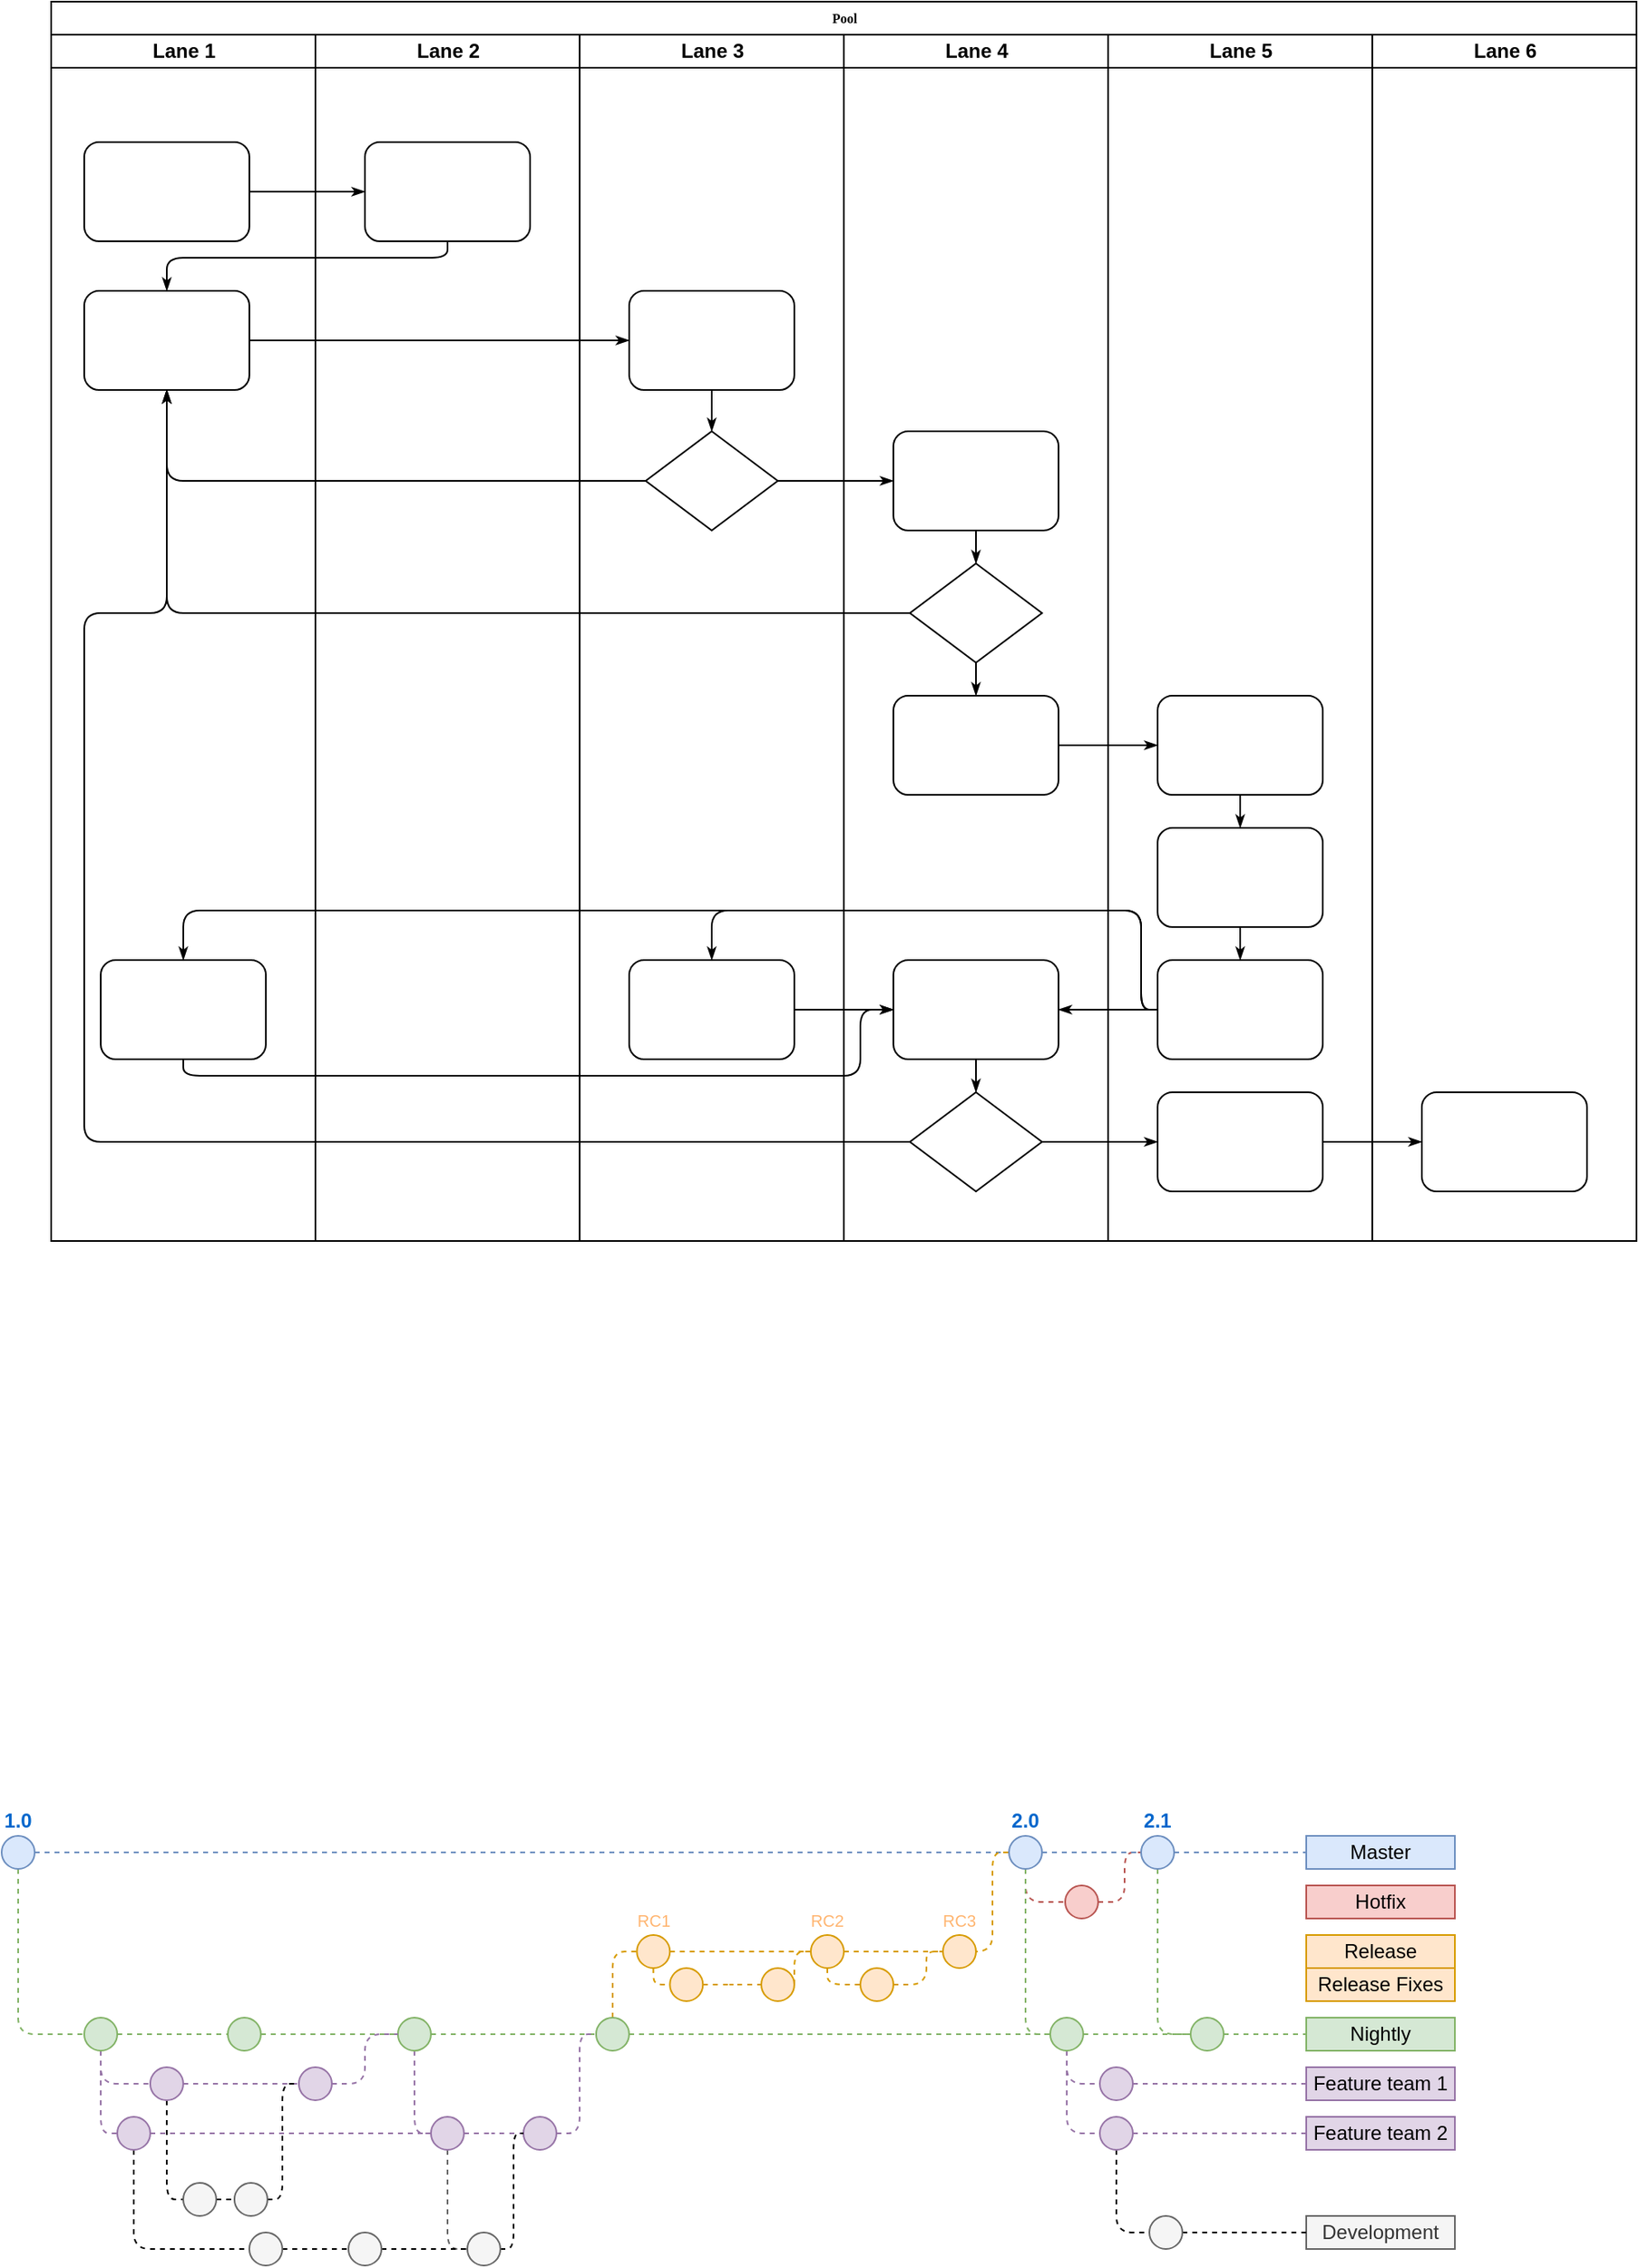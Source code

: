 <mxfile version="21.0.6" type="github" pages="2">
  <diagram id="yPxyJZ8AM_hMuL3Unpa9" name="Branch Org Map">
    <mxGraphModel dx="2074" dy="2168" grid="1" gridSize="10" guides="1" tooltips="1" connect="1" arrows="1" fold="1" page="1" pageScale="1" pageWidth="850" pageHeight="1100" math="0" shadow="0">
      <root>
        <mxCell id="0" />
        <mxCell id="1" parent="0" />
        <mxCell id="3" value="" style="endArrow=none;dashed=1;html=1;fillColor=#dae8fc;strokeColor=#6c8ebf;" parent="1" source="12" target="7" edge="1">
          <mxGeometry width="50" height="50" relative="1" as="geometry">
            <mxPoint x="40" y="70" as="sourcePoint" />
            <mxPoint x="720" y="70" as="targetPoint" />
          </mxGeometry>
        </mxCell>
        <mxCell id="22" style="edgeStyle=orthogonalEdgeStyle;rounded=1;orthogonalLoop=1;jettySize=auto;html=1;dashed=1;endArrow=none;endFill=0;fillColor=#d5e8d4;strokeColor=#82b366;" parent="1" source="4" target="21" edge="1">
          <mxGeometry relative="1" as="geometry">
            <Array as="points">
              <mxPoint x="40" y="180" />
            </Array>
          </mxGeometry>
        </mxCell>
        <mxCell id="4" value="1.0" style="ellipse;whiteSpace=wrap;html=1;aspect=fixed;fillColor=#dae8fc;strokeColor=#6c8ebf;fontStyle=1;labelPosition=center;verticalLabelPosition=top;align=center;verticalAlign=bottom;fontColor=#0066CC;" parent="1" vertex="1">
          <mxGeometry x="30" y="60" width="20" height="20" as="geometry" />
        </mxCell>
        <mxCell id="7" value="Master" style="text;html=1;strokeColor=#6c8ebf;fillColor=#dae8fc;align=center;verticalAlign=middle;whiteSpace=wrap;rounded=0;" parent="1" vertex="1">
          <mxGeometry x="820" y="60" width="90" height="20" as="geometry" />
        </mxCell>
        <mxCell id="8" value="" style="endArrow=none;dashed=1;html=1;fillColor=#f8cecc;strokeColor=#b85450;entryX=0;entryY=0.5;entryDx=0;entryDy=0;endFill=0;" parent="1" source="9" target="12" edge="1">
          <mxGeometry width="50" height="50" relative="1" as="geometry">
            <mxPoint x="40" y="150" as="sourcePoint" />
            <mxPoint x="600" y="122" as="targetPoint" />
            <Array as="points">
              <mxPoint x="710" y="100" />
              <mxPoint x="710" y="70" />
            </Array>
          </mxGeometry>
        </mxCell>
        <mxCell id="93" style="edgeStyle=orthogonalEdgeStyle;rounded=1;orthogonalLoop=1;jettySize=auto;html=1;dashed=1;endArrow=none;endFill=0;fontSize=12;fontColor=#FFB570;fillColor=#d5e8d4;strokeColor=#82b366;entryX=0;entryY=0.5;entryDx=0;entryDy=0;exitX=0.5;exitY=1;exitDx=0;exitDy=0;" parent="1" source="12" target="78" edge="1">
          <mxGeometry relative="1" as="geometry">
            <Array as="points">
              <mxPoint x="730" y="180" />
            </Array>
          </mxGeometry>
        </mxCell>
        <mxCell id="9" value="" style="ellipse;whiteSpace=wrap;html=1;aspect=fixed;fillColor=#f8cecc;strokeColor=#b85450;" parent="1" vertex="1">
          <mxGeometry x="674" y="90" width="20" height="20" as="geometry" />
        </mxCell>
        <mxCell id="12" value="2.1" style="ellipse;whiteSpace=wrap;html=1;aspect=fixed;fillColor=#dae8fc;strokeColor=#6c8ebf;fontStyle=1;labelPosition=center;verticalLabelPosition=top;align=center;verticalAlign=bottom;fontColor=#0066CC;" parent="1" vertex="1">
          <mxGeometry x="720" y="60" width="20" height="20" as="geometry" />
        </mxCell>
        <mxCell id="13" value="" style="endArrow=none;dashed=1;html=1;fillColor=#dae8fc;strokeColor=#6c8ebf;" parent="1" source="6" target="12" edge="1">
          <mxGeometry width="50" height="50" relative="1" as="geometry">
            <mxPoint x="50" y="70" as="sourcePoint" />
            <mxPoint x="700" y="70" as="targetPoint" />
          </mxGeometry>
        </mxCell>
        <mxCell id="19" style="edgeStyle=orthogonalEdgeStyle;rounded=1;orthogonalLoop=1;jettySize=auto;html=1;fillColor=#f8cecc;strokeColor=#b85450;dashed=1;endArrow=none;endFill=0;" parent="1" source="6" target="9" edge="1">
          <mxGeometry relative="1" as="geometry">
            <Array as="points">
              <mxPoint x="650" y="100" />
            </Array>
          </mxGeometry>
        </mxCell>
        <mxCell id="20" value="Hotfix" style="text;html=1;strokeColor=#b85450;fillColor=#f8cecc;align=center;verticalAlign=middle;whiteSpace=wrap;rounded=0;" parent="1" vertex="1">
          <mxGeometry x="820" y="90" width="90" height="20" as="geometry" />
        </mxCell>
        <mxCell id="23" style="edgeStyle=orthogonalEdgeStyle;rounded=1;orthogonalLoop=1;jettySize=auto;html=1;dashed=1;endArrow=none;endFill=0;fillColor=#d5e8d4;strokeColor=#82b366;" parent="1" source="78" target="24" edge="1">
          <mxGeometry relative="1" as="geometry">
            <mxPoint x="700" y="180" as="targetPoint" />
          </mxGeometry>
        </mxCell>
        <mxCell id="73" style="edgeStyle=orthogonalEdgeStyle;rounded=1;orthogonalLoop=1;jettySize=auto;html=1;dashed=1;endArrow=none;endFill=0;fontSize=10;fontColor=#FFB570;fillColor=#e1d5e7;strokeColor=#9673a6;" parent="1" source="21" target="51" edge="1">
          <mxGeometry relative="1" as="geometry">
            <Array as="points">
              <mxPoint x="90" y="190" />
            </Array>
          </mxGeometry>
        </mxCell>
        <mxCell id="172" style="edgeStyle=orthogonalEdgeStyle;rounded=1;orthogonalLoop=1;jettySize=auto;html=1;dashed=1;endArrow=none;endFill=0;fontSize=12;fontColor=#FFB570;fillColor=#e1d5e7;strokeColor=#9673a6;" parent="1" source="21" target="63" edge="1">
          <mxGeometry relative="1" as="geometry">
            <Array as="points">
              <mxPoint x="90" y="240" />
            </Array>
          </mxGeometry>
        </mxCell>
        <mxCell id="21" value="" style="ellipse;whiteSpace=wrap;html=1;aspect=fixed;fillColor=#d5e8d4;strokeColor=#82b366;" parent="1" vertex="1">
          <mxGeometry x="80" y="170" width="20" height="20" as="geometry" />
        </mxCell>
        <mxCell id="24" value="Nightly" style="text;html=1;strokeColor=#82b366;fillColor=#d5e8d4;align=center;verticalAlign=middle;whiteSpace=wrap;rounded=0;" parent="1" vertex="1">
          <mxGeometry x="820" y="170" width="90" height="20" as="geometry" />
        </mxCell>
        <mxCell id="25" value="" style="ellipse;whiteSpace=wrap;html=1;aspect=fixed;fillColor=#d5e8d4;strokeColor=#82b366;" parent="1" vertex="1">
          <mxGeometry x="166.97" y="170" width="20" height="20" as="geometry" />
        </mxCell>
        <mxCell id="26" style="edgeStyle=orthogonalEdgeStyle;rounded=1;orthogonalLoop=1;jettySize=auto;html=1;dashed=1;endArrow=none;endFill=0;fillColor=#d5e8d4;strokeColor=#82b366;" parent="1" source="21" target="25" edge="1">
          <mxGeometry relative="1" as="geometry">
            <mxPoint x="680" y="180" as="targetPoint" />
            <mxPoint x="110" y="180" as="sourcePoint" />
          </mxGeometry>
        </mxCell>
        <mxCell id="114" style="edgeStyle=orthogonalEdgeStyle;rounded=1;orthogonalLoop=1;jettySize=auto;html=1;dashed=1;endArrow=none;endFill=0;fontSize=12;fontColor=#FFB570;fillColor=#e1d5e7;strokeColor=#9673a6;entryX=0;entryY=0.5;entryDx=0;entryDy=0;" parent="1" source="27" target="65" edge="1">
          <mxGeometry relative="1" as="geometry">
            <Array as="points">
              <mxPoint x="280" y="240" />
            </Array>
          </mxGeometry>
        </mxCell>
        <mxCell id="27" value="" style="ellipse;whiteSpace=wrap;html=1;aspect=fixed;fillColor=#d5e8d4;strokeColor=#82b366;" parent="1" vertex="1">
          <mxGeometry x="269.97" y="170" width="20" height="20" as="geometry" />
        </mxCell>
        <mxCell id="28" style="edgeStyle=orthogonalEdgeStyle;rounded=1;orthogonalLoop=1;jettySize=auto;html=1;dashed=1;endArrow=none;endFill=0;fillColor=#d5e8d4;strokeColor=#82b366;" parent="1" source="25" target="27" edge="1">
          <mxGeometry relative="1" as="geometry">
            <mxPoint x="680" y="180" as="targetPoint" />
            <mxPoint x="240" y="180" as="sourcePoint" />
          </mxGeometry>
        </mxCell>
        <mxCell id="44" style="edgeStyle=orthogonalEdgeStyle;rounded=1;orthogonalLoop=1;jettySize=auto;html=1;dashed=1;endArrow=none;endFill=0;fontSize=10;fontColor=#FFB570;fillColor=#ffe6cc;strokeColor=#d79b00;" parent="1" source="29" target="39" edge="1">
          <mxGeometry relative="1" as="geometry">
            <Array as="points">
              <mxPoint x="400" y="130" />
            </Array>
          </mxGeometry>
        </mxCell>
        <mxCell id="29" value="" style="ellipse;whiteSpace=wrap;html=1;aspect=fixed;fillColor=#d5e8d4;strokeColor=#82b366;" parent="1" vertex="1">
          <mxGeometry x="389.97" y="170" width="20" height="20" as="geometry" />
        </mxCell>
        <mxCell id="30" style="edgeStyle=orthogonalEdgeStyle;rounded=1;orthogonalLoop=1;jettySize=auto;html=1;dashed=1;endArrow=none;endFill=0;fillColor=#d5e8d4;strokeColor=#82b366;" parent="1" source="27" target="29" edge="1">
          <mxGeometry relative="1" as="geometry">
            <mxPoint x="680" y="180" as="targetPoint" />
            <mxPoint x="370" y="180" as="sourcePoint" />
          </mxGeometry>
        </mxCell>
        <mxCell id="177" style="edgeStyle=orthogonalEdgeStyle;rounded=1;orthogonalLoop=1;jettySize=auto;html=1;entryX=0;entryY=0.5;entryDx=0;entryDy=0;dashed=1;fillColor=#d5e8d4;strokeColor=#82b366;endArrow=none;endFill=0;" parent="1" source="6" target="92" edge="1">
          <mxGeometry relative="1" as="geometry">
            <Array as="points">
              <mxPoint x="650" y="180" />
            </Array>
          </mxGeometry>
        </mxCell>
        <mxCell id="6" value="2.0" style="ellipse;whiteSpace=wrap;html=1;aspect=fixed;fillColor=#dae8fc;strokeColor=#6c8ebf;fontStyle=1;labelPosition=center;verticalLabelPosition=top;align=center;verticalAlign=bottom;fontColor=#0066CC;" parent="1" vertex="1">
          <mxGeometry x="640" y="60" width="20" height="20" as="geometry" />
        </mxCell>
        <mxCell id="35" value="" style="endArrow=none;dashed=1;html=1;fillColor=#dae8fc;strokeColor=#6c8ebf;" parent="1" source="4" target="6" edge="1">
          <mxGeometry width="50" height="50" relative="1" as="geometry">
            <mxPoint x="50.0" y="70" as="sourcePoint" />
            <mxPoint x="690" y="70" as="targetPoint" />
            <Array as="points" />
          </mxGeometry>
        </mxCell>
        <mxCell id="43" style="edgeStyle=orthogonalEdgeStyle;rounded=1;orthogonalLoop=1;jettySize=auto;html=1;dashed=1;endArrow=none;endFill=0;fontSize=10;fontColor=#FFB570;fillColor=#ffe6cc;strokeColor=#d79b00;" parent="1" source="36" target="6" edge="1">
          <mxGeometry relative="1" as="geometry">
            <Array as="points">
              <mxPoint x="630" y="130" />
              <mxPoint x="630" y="70" />
            </Array>
          </mxGeometry>
        </mxCell>
        <mxCell id="162" style="edgeStyle=orthogonalEdgeStyle;rounded=1;orthogonalLoop=1;jettySize=auto;html=1;dashed=1;endArrow=none;endFill=0;fontSize=12;fontColor=#FFB570;entryX=0;entryY=0.5;entryDx=0;entryDy=0;fillColor=#ffe6cc;strokeColor=#d79b00;" parent="1" source="36" target="159" edge="1">
          <mxGeometry relative="1" as="geometry">
            <Array as="points">
              <mxPoint x="530" y="150" />
            </Array>
          </mxGeometry>
        </mxCell>
        <mxCell id="36" value="RC2" style="ellipse;whiteSpace=wrap;html=1;aspect=fixed;fontSize=10;labelPosition=center;verticalLabelPosition=top;align=center;verticalAlign=bottom;fillColor=#ffe6cc;strokeColor=#d79b00;fontColor=#FFB570;" parent="1" vertex="1">
          <mxGeometry x="520" y="120" width="20" height="20" as="geometry" />
        </mxCell>
        <mxCell id="41" style="edgeStyle=orthogonalEdgeStyle;rounded=1;orthogonalLoop=1;jettySize=auto;html=1;dashed=1;endArrow=none;endFill=0;fontSize=10;fontColor=#FFB570;fillColor=#ffe6cc;strokeColor=#d79b00;" parent="1" source="39" target="36" edge="1">
          <mxGeometry relative="1" as="geometry" />
        </mxCell>
        <mxCell id="39" value="RC1" style="ellipse;whiteSpace=wrap;html=1;aspect=fixed;fontSize=10;labelPosition=center;verticalLabelPosition=top;align=center;verticalAlign=bottom;fillColor=#ffe6cc;strokeColor=#d79b00;fontColor=#FFB570;" parent="1" vertex="1">
          <mxGeometry x="414.66" y="120" width="20" height="20" as="geometry" />
        </mxCell>
        <mxCell id="42" value="Release" style="text;html=1;strokeColor=#d79b00;fillColor=#ffe6cc;align=center;verticalAlign=middle;whiteSpace=wrap;rounded=0;fontSize=12;" parent="1" vertex="1">
          <mxGeometry x="820" y="120" width="90" height="20" as="geometry" />
        </mxCell>
        <mxCell id="74" style="edgeStyle=orthogonalEdgeStyle;rounded=1;orthogonalLoop=1;jettySize=auto;html=1;dashed=1;endArrow=none;endFill=0;fontSize=10;fontColor=#FFB570;fillColor=#e1d5e7;strokeColor=#9673a6;" parent="1" source="51" target="52" edge="1">
          <mxGeometry relative="1" as="geometry" />
        </mxCell>
        <mxCell id="147" style="edgeStyle=orthogonalEdgeStyle;rounded=1;orthogonalLoop=1;jettySize=auto;html=1;dashed=1;endArrow=none;endFill=0;fontSize=12;fontColor=#FFB570;jumpStyle=arc;jumpSize=6;" parent="1" source="51" target="69" edge="1">
          <mxGeometry relative="1" as="geometry">
            <Array as="points">
              <mxPoint x="130" y="280" />
            </Array>
          </mxGeometry>
        </mxCell>
        <mxCell id="76" style="edgeStyle=orthogonalEdgeStyle;rounded=1;orthogonalLoop=1;jettySize=auto;html=1;dashed=1;endArrow=none;endFill=0;fontSize=10;fontColor=#FFB570;fillColor=#e1d5e7;strokeColor=#9673a6;entryX=0;entryY=0.5;entryDx=0;entryDy=0;" parent="1" source="52" target="27" edge="1">
          <mxGeometry relative="1" as="geometry">
            <Array as="points">
              <mxPoint x="250" y="210" />
              <mxPoint x="250" y="180" />
            </Array>
          </mxGeometry>
        </mxCell>
        <mxCell id="52" value="" style="ellipse;whiteSpace=wrap;html=1;aspect=fixed;fontSize=10;fillColor=#e1d5e7;strokeColor=#9673a6;" parent="1" vertex="1">
          <mxGeometry x="209.97" y="200" width="20" height="20" as="geometry" />
        </mxCell>
        <mxCell id="152" style="edgeStyle=orthogonalEdgeStyle;rounded=1;orthogonalLoop=1;jettySize=auto;html=1;dashed=1;endArrow=none;endFill=0;fontSize=12;fontColor=#FFB570;" parent="1" source="63" target="89" edge="1">
          <mxGeometry relative="1" as="geometry">
            <Array as="points">
              <mxPoint x="110" y="310" />
            </Array>
          </mxGeometry>
        </mxCell>
        <mxCell id="63" value="" style="ellipse;whiteSpace=wrap;html=1;aspect=fixed;fontSize=10;fillColor=#e1d5e7;strokeColor=#9673a6;" parent="1" vertex="1">
          <mxGeometry x="100" y="230" width="20" height="20" as="geometry" />
        </mxCell>
        <mxCell id="99" style="edgeStyle=orthogonalEdgeStyle;rounded=1;orthogonalLoop=1;jettySize=auto;html=1;dashed=1;endArrow=none;endFill=0;fontSize=12;fontColor=#FFB570;fillColor=#e1d5e7;strokeColor=#9673a6;" parent="1" source="65" target="71" edge="1">
          <mxGeometry relative="1" as="geometry" />
        </mxCell>
        <mxCell id="156" style="edgeStyle=orthogonalEdgeStyle;rounded=1;orthogonalLoop=1;jettySize=auto;html=1;dashed=1;endArrow=none;endFill=0;fontSize=12;fontColor=#FFB570;fillColor=#f5f5f5;strokeColor=#666666;" parent="1" source="65" target="91" edge="1">
          <mxGeometry relative="1" as="geometry">
            <Array as="points">
              <mxPoint x="300" y="310" />
            </Array>
          </mxGeometry>
        </mxCell>
        <mxCell id="65" value="" style="ellipse;whiteSpace=wrap;html=1;aspect=fixed;fontSize=10;fillColor=#e1d5e7;strokeColor=#9673a6;" parent="1" vertex="1">
          <mxGeometry x="289.97" y="230" width="20" height="20" as="geometry" />
        </mxCell>
        <mxCell id="118" style="edgeStyle=orthogonalEdgeStyle;rounded=1;orthogonalLoop=1;jettySize=auto;html=1;exitX=1;exitY=0.5;exitDx=0;exitDy=0;entryX=0;entryY=0.5;entryDx=0;entryDy=0;dashed=1;endArrow=none;endFill=0;fontSize=12;fontColor=#FFB570;" parent="1" source="69" target="88" edge="1">
          <mxGeometry relative="1" as="geometry" />
        </mxCell>
        <mxCell id="69" value="" style="ellipse;whiteSpace=wrap;html=1;aspect=fixed;fontSize=10;fontColor=#333333;fillColor=#f5f5f5;strokeColor=#666666;" parent="1" vertex="1">
          <mxGeometry x="139.97" y="270" width="20" height="20" as="geometry" />
        </mxCell>
        <mxCell id="100" style="edgeStyle=orthogonalEdgeStyle;rounded=1;orthogonalLoop=1;jettySize=auto;html=1;dashed=1;endArrow=none;endFill=0;fontSize=12;fontColor=#FFB570;fillColor=#e1d5e7;strokeColor=#9673a6;entryX=0;entryY=0.5;entryDx=0;entryDy=0;" parent="1" source="71" target="29" edge="1">
          <mxGeometry relative="1" as="geometry">
            <mxPoint x="400" y="190" as="targetPoint" />
            <Array as="points">
              <mxPoint x="380" y="240" />
              <mxPoint x="380" y="180" />
            </Array>
          </mxGeometry>
        </mxCell>
        <mxCell id="71" value="" style="ellipse;whiteSpace=wrap;html=1;aspect=fixed;fontSize=10;fillColor=#e1d5e7;strokeColor=#9673a6;" parent="1" vertex="1">
          <mxGeometry x="345.97" y="230" width="20" height="20" as="geometry" />
        </mxCell>
        <mxCell id="82" style="edgeStyle=orthogonalEdgeStyle;rounded=1;orthogonalLoop=1;jettySize=auto;html=1;dashed=1;endArrow=none;endFill=0;fillColor=#d5e8d4;strokeColor=#82b366;" parent="1" source="29" target="92" edge="1">
          <mxGeometry relative="1" as="geometry">
            <mxPoint x="500" y="160" as="targetPoint" />
            <mxPoint x="460" y="160" as="sourcePoint" />
          </mxGeometry>
        </mxCell>
        <mxCell id="85" value="Feature team 1" style="text;html=1;strokeColor=#9673a6;fillColor=#e1d5e7;align=center;verticalAlign=middle;whiteSpace=wrap;rounded=0;" parent="1" vertex="1">
          <mxGeometry x="820" y="200" width="90" height="20" as="geometry" />
        </mxCell>
        <mxCell id="86" value="Feature team 2" style="text;html=1;strokeColor=#9673a6;fillColor=#e1d5e7;align=center;verticalAlign=middle;whiteSpace=wrap;rounded=0;" parent="1" vertex="1">
          <mxGeometry x="820" y="230" width="90" height="20" as="geometry" />
        </mxCell>
        <mxCell id="151" style="edgeStyle=orthogonalEdgeStyle;rounded=1;orthogonalLoop=1;jettySize=auto;html=1;dashed=1;endArrow=none;endFill=0;fontSize=12;fontColor=#FFB570;jumpStyle=arc;entryX=0;entryY=0.5;entryDx=0;entryDy=0;" parent="1" source="88" target="52" edge="1">
          <mxGeometry relative="1" as="geometry">
            <Array as="points">
              <mxPoint x="200" y="280" />
              <mxPoint x="200" y="210" />
            </Array>
          </mxGeometry>
        </mxCell>
        <mxCell id="88" value="" style="ellipse;whiteSpace=wrap;html=1;aspect=fixed;fontSize=10;fontColor=#333333;fillColor=#f5f5f5;strokeColor=#666666;" parent="1" vertex="1">
          <mxGeometry x="170.97" y="270" width="20" height="20" as="geometry" />
        </mxCell>
        <mxCell id="153" style="edgeStyle=orthogonalEdgeStyle;rounded=1;orthogonalLoop=1;jettySize=auto;html=1;dashed=1;endArrow=none;endFill=0;fontSize=12;fontColor=#FFB570;" parent="1" source="89" target="90" edge="1">
          <mxGeometry relative="1" as="geometry" />
        </mxCell>
        <mxCell id="89" value="" style="ellipse;whiteSpace=wrap;html=1;aspect=fixed;fontSize=10;fontColor=#333333;fillColor=#f5f5f5;strokeColor=#666666;" parent="1" vertex="1">
          <mxGeometry x="179.97" y="300" width="20" height="20" as="geometry" />
        </mxCell>
        <mxCell id="154" style="edgeStyle=orthogonalEdgeStyle;rounded=1;orthogonalLoop=1;jettySize=auto;html=1;dashed=1;endArrow=none;endFill=0;fontSize=12;fontColor=#FFB570;" parent="1" source="90" target="91" edge="1">
          <mxGeometry relative="1" as="geometry" />
        </mxCell>
        <mxCell id="90" value="" style="ellipse;whiteSpace=wrap;html=1;aspect=fixed;fontSize=10;fontColor=#333333;fillColor=#f5f5f5;strokeColor=#666666;" parent="1" vertex="1">
          <mxGeometry x="240.0" y="300" width="20" height="20" as="geometry" />
        </mxCell>
        <mxCell id="157" style="edgeStyle=orthogonalEdgeStyle;rounded=1;orthogonalLoop=1;jettySize=auto;html=1;dashed=1;endArrow=none;endFill=0;fontSize=12;fontColor=#FFB570;entryX=0;entryY=0.5;entryDx=0;entryDy=0;" parent="1" source="91" target="71" edge="1">
          <mxGeometry relative="1" as="geometry">
            <Array as="points">
              <mxPoint x="340" y="310" />
              <mxPoint x="340" y="240" />
            </Array>
          </mxGeometry>
        </mxCell>
        <mxCell id="91" value="" style="ellipse;whiteSpace=wrap;html=1;aspect=fixed;fontSize=10;fontColor=#333333;fillColor=#f5f5f5;strokeColor=#666666;" parent="1" vertex="1">
          <mxGeometry x="312" y="300" width="20" height="20" as="geometry" />
        </mxCell>
        <mxCell id="164" style="edgeStyle=orthogonalEdgeStyle;rounded=1;orthogonalLoop=1;jettySize=auto;html=1;dashed=1;endArrow=none;endFill=0;fontSize=12;fontColor=#FFB570;fillColor=#ffe6cc;strokeColor=#d79b00;" parent="1" source="95" target="103" edge="1">
          <mxGeometry relative="1" as="geometry" />
        </mxCell>
        <mxCell id="95" value="" style="ellipse;whiteSpace=wrap;html=1;aspect=fixed;fontSize=10;fillColor=#ffe6cc;strokeColor=#d79b00;" parent="1" vertex="1">
          <mxGeometry x="434.66" y="140" width="20" height="20" as="geometry" />
        </mxCell>
        <mxCell id="102" value="Development" style="text;html=1;strokeColor=#666666;fillColor=#f5f5f5;align=center;verticalAlign=middle;whiteSpace=wrap;rounded=0;fontColor=#333333;" parent="1" vertex="1">
          <mxGeometry x="820" y="290" width="90" height="20" as="geometry" />
        </mxCell>
        <mxCell id="108" style="edgeStyle=orthogonalEdgeStyle;rounded=1;orthogonalLoop=1;jettySize=auto;html=1;dashed=1;endArrow=none;endFill=0;fontSize=12;fontColor=#FFB570;fillColor=#ffe6cc;strokeColor=#d79b00;entryX=0;entryY=0.5;entryDx=0;entryDy=0;" parent="1" source="103" target="36" edge="1">
          <mxGeometry relative="1" as="geometry">
            <mxPoint x="490" y="100" as="targetPoint" />
            <Array as="points">
              <mxPoint x="510" y="150" />
              <mxPoint x="510" y="130" />
            </Array>
          </mxGeometry>
        </mxCell>
        <mxCell id="103" value="" style="ellipse;whiteSpace=wrap;html=1;aspect=fixed;fontSize=10;fillColor=#ffe6cc;strokeColor=#d79b00;" parent="1" vertex="1">
          <mxGeometry x="490" y="140" width="20" height="20" as="geometry" />
        </mxCell>
        <mxCell id="107" style="edgeStyle=orthogonalEdgeStyle;rounded=1;orthogonalLoop=1;jettySize=auto;html=1;dashed=1;endArrow=none;endFill=0;fontSize=12;fontColor=#FFB570;fillColor=#ffe6cc;strokeColor=#d79b00;" parent="1" source="39" target="95" edge="1">
          <mxGeometry relative="1" as="geometry">
            <mxPoint x="490" y="130" as="sourcePoint" />
            <mxPoint x="550" y="250" as="targetPoint" />
            <Array as="points">
              <mxPoint x="425" y="150" />
            </Array>
          </mxGeometry>
        </mxCell>
        <mxCell id="166" style="edgeStyle=orthogonalEdgeStyle;rounded=1;orthogonalLoop=1;jettySize=auto;html=1;dashed=1;endArrow=none;endFill=0;fontSize=12;fontColor=#FFB570;fillColor=#e1d5e7;strokeColor=#9673a6;" parent="1" source="92" target="165" edge="1">
          <mxGeometry relative="1" as="geometry">
            <Array as="points">
              <mxPoint x="675" y="210" />
            </Array>
          </mxGeometry>
        </mxCell>
        <mxCell id="169" style="edgeStyle=orthogonalEdgeStyle;rounded=1;orthogonalLoop=1;jettySize=auto;html=1;dashed=1;endArrow=none;endFill=0;fontSize=12;fontColor=#FFB570;fillColor=#e1d5e7;strokeColor=#9673a6;" parent="1" source="92" target="168" edge="1">
          <mxGeometry relative="1" as="geometry">
            <Array as="points">
              <mxPoint x="675" y="240" />
            </Array>
          </mxGeometry>
        </mxCell>
        <mxCell id="92" value="" style="ellipse;whiteSpace=wrap;html=1;aspect=fixed;fontSize=10;fillColor=#d5e8d4;strokeColor=#82b366;" parent="1" vertex="1">
          <mxGeometry x="664.97" y="170" width="20" height="20" as="geometry" />
        </mxCell>
        <mxCell id="116" style="edgeStyle=orthogonalEdgeStyle;rounded=1;orthogonalLoop=1;jettySize=auto;html=1;dashed=1;endArrow=none;endFill=0;fontSize=12;fontColor=#FFB570;fillColor=#e1d5e7;strokeColor=#9673a6;" parent="1" source="63" target="65" edge="1">
          <mxGeometry relative="1" as="geometry">
            <mxPoint x="159.97" y="260" as="sourcePoint" />
            <mxPoint x="209.97" y="260" as="targetPoint" />
          </mxGeometry>
        </mxCell>
        <mxCell id="125" value="Release Fixes" style="text;html=1;strokeColor=#d79b00;fillColor=#ffe6cc;align=center;verticalAlign=middle;whiteSpace=wrap;rounded=0;fontSize=12;" parent="1" vertex="1">
          <mxGeometry x="820" y="140" width="90" height="20" as="geometry" />
        </mxCell>
        <mxCell id="78" value="" style="ellipse;whiteSpace=wrap;html=1;aspect=fixed;fontSize=12;fillColor=#d5e8d4;strokeColor=#82b366;" parent="1" vertex="1">
          <mxGeometry x="750" y="170" width="20" height="20" as="geometry" />
        </mxCell>
        <mxCell id="146" style="edgeStyle=orthogonalEdgeStyle;rounded=1;orthogonalLoop=1;jettySize=auto;html=1;dashed=1;endArrow=none;endFill=0;fillColor=#d5e8d4;strokeColor=#82b366;" parent="1" source="92" target="78" edge="1">
          <mxGeometry relative="1" as="geometry">
            <mxPoint x="760" y="160" as="targetPoint" />
            <mxPoint x="670" y="160" as="sourcePoint" />
            <Array as="points" />
          </mxGeometry>
        </mxCell>
        <mxCell id="163" style="edgeStyle=orthogonalEdgeStyle;rounded=1;orthogonalLoop=1;jettySize=auto;html=1;entryX=0;entryY=0.5;entryDx=0;entryDy=0;dashed=1;endArrow=none;endFill=0;fontSize=12;fontColor=#FFB570;fillColor=#ffe6cc;strokeColor=#d79b00;" parent="1" source="159" target="160" edge="1">
          <mxGeometry relative="1" as="geometry" />
        </mxCell>
        <mxCell id="159" value="" style="ellipse;whiteSpace=wrap;html=1;aspect=fixed;fontSize=10;fillColor=#ffe6cc;strokeColor=#d79b00;" parent="1" vertex="1">
          <mxGeometry x="550" y="140" width="20" height="20" as="geometry" />
        </mxCell>
        <mxCell id="160" value="RC3" style="ellipse;whiteSpace=wrap;html=1;aspect=fixed;fontSize=10;fillColor=#ffe6cc;strokeColor=#d79b00;labelPosition=center;verticalLabelPosition=top;align=center;verticalAlign=bottom;fontColor=#FFB570;" parent="1" vertex="1">
          <mxGeometry x="600" y="120" width="20" height="20" as="geometry" />
        </mxCell>
        <mxCell id="167" style="edgeStyle=orthogonalEdgeStyle;rounded=1;orthogonalLoop=1;jettySize=auto;html=1;dashed=1;endArrow=none;endFill=0;fontSize=12;fontColor=#FFB570;fillColor=#e1d5e7;strokeColor=#9673a6;" parent="1" source="165" target="85" edge="1">
          <mxGeometry relative="1" as="geometry" />
        </mxCell>
        <mxCell id="165" value="" style="ellipse;whiteSpace=wrap;html=1;aspect=fixed;fontSize=12;fillColor=#e1d5e7;strokeColor=#9673a6;" parent="1" vertex="1">
          <mxGeometry x="695" y="200" width="20" height="20" as="geometry" />
        </mxCell>
        <mxCell id="170" style="edgeStyle=orthogonalEdgeStyle;rounded=1;orthogonalLoop=1;jettySize=auto;html=1;dashed=1;endArrow=none;endFill=0;fontSize=12;fontColor=#FFB570;fillColor=#e1d5e7;strokeColor=#9673a6;" parent="1" source="168" target="86" edge="1">
          <mxGeometry relative="1" as="geometry" />
        </mxCell>
        <mxCell id="174" style="edgeStyle=orthogonalEdgeStyle;rounded=1;orthogonalLoop=1;jettySize=auto;html=1;endArrow=none;endFill=0;dashed=1;" parent="1" source="168" target="173" edge="1">
          <mxGeometry relative="1" as="geometry">
            <Array as="points">
              <mxPoint x="705" y="300" />
            </Array>
          </mxGeometry>
        </mxCell>
        <mxCell id="168" value="" style="ellipse;whiteSpace=wrap;html=1;aspect=fixed;fontSize=12;fillColor=#e1d5e7;strokeColor=#9673a6;" parent="1" vertex="1">
          <mxGeometry x="695" y="230" width="20" height="20" as="geometry" />
        </mxCell>
        <mxCell id="51" value="" style="ellipse;whiteSpace=wrap;html=1;aspect=fixed;fontSize=10;fillColor=#e1d5e7;strokeColor=#9673a6;" parent="1" vertex="1">
          <mxGeometry x="119.97" y="200" width="20" height="20" as="geometry" />
        </mxCell>
        <mxCell id="175" style="edgeStyle=orthogonalEdgeStyle;rounded=1;orthogonalLoop=1;jettySize=auto;html=1;dashed=1;endArrow=none;endFill=0;" parent="1" source="173" target="102" edge="1">
          <mxGeometry relative="1" as="geometry" />
        </mxCell>
        <mxCell id="173" value="" style="ellipse;whiteSpace=wrap;html=1;aspect=fixed;fontSize=10;fontColor=#333333;fillColor=#f5f5f5;strokeColor=#666666;" parent="1" vertex="1">
          <mxGeometry x="725" y="290" width="20" height="20" as="geometry" />
        </mxCell>
        <mxCell id="DCNus2Kl1Jdir14AUKTC-178" value="Pool" style="swimlane;html=1;childLayout=stackLayout;startSize=20;rounded=0;shadow=0;labelBackgroundColor=none;strokeWidth=1;fontFamily=Verdana;fontSize=8;align=center;" vertex="1" parent="1">
          <mxGeometry x="60" y="-1050" width="960" height="750" as="geometry" />
        </mxCell>
        <mxCell id="DCNus2Kl1Jdir14AUKTC-179" value="Lane 1" style="swimlane;html=1;startSize=20;" vertex="1" parent="DCNus2Kl1Jdir14AUKTC-178">
          <mxGeometry y="20" width="160" height="730" as="geometry" />
        </mxCell>
        <mxCell id="DCNus2Kl1Jdir14AUKTC-180" value="" style="rounded=1;whiteSpace=wrap;html=1;shadow=0;labelBackgroundColor=none;strokeWidth=1;fontFamily=Verdana;fontSize=8;align=center;" vertex="1" parent="DCNus2Kl1Jdir14AUKTC-179">
          <mxGeometry x="20" y="65" width="100" height="60" as="geometry" />
        </mxCell>
        <mxCell id="DCNus2Kl1Jdir14AUKTC-181" value="" style="rounded=1;whiteSpace=wrap;html=1;shadow=0;labelBackgroundColor=none;strokeWidth=1;fontFamily=Verdana;fontSize=8;align=center;" vertex="1" parent="DCNus2Kl1Jdir14AUKTC-179">
          <mxGeometry x="20" y="155" width="100" height="60" as="geometry" />
        </mxCell>
        <mxCell id="DCNus2Kl1Jdir14AUKTC-182" value="" style="rounded=1;whiteSpace=wrap;html=1;shadow=0;labelBackgroundColor=none;strokeWidth=1;fontFamily=Verdana;fontSize=8;align=center;" vertex="1" parent="DCNus2Kl1Jdir14AUKTC-179">
          <mxGeometry x="30" y="560" width="100" height="60" as="geometry" />
        </mxCell>
        <mxCell id="DCNus2Kl1Jdir14AUKTC-183" style="edgeStyle=orthogonalEdgeStyle;rounded=1;html=1;labelBackgroundColor=none;startArrow=none;startFill=0;startSize=5;endArrow=classicThin;endFill=1;endSize=5;jettySize=auto;orthogonalLoop=1;strokeWidth=1;fontFamily=Verdana;fontSize=8" edge="1" parent="DCNus2Kl1Jdir14AUKTC-178" source="DCNus2Kl1Jdir14AUKTC-180" target="DCNus2Kl1Jdir14AUKTC-199">
          <mxGeometry relative="1" as="geometry" />
        </mxCell>
        <mxCell id="DCNus2Kl1Jdir14AUKTC-184" style="edgeStyle=orthogonalEdgeStyle;rounded=1;html=1;labelBackgroundColor=none;startArrow=none;startFill=0;startSize=5;endArrow=classicThin;endFill=1;endSize=5;jettySize=auto;orthogonalLoop=1;strokeWidth=1;fontFamily=Verdana;fontSize=8" edge="1" parent="DCNus2Kl1Jdir14AUKTC-178" source="DCNus2Kl1Jdir14AUKTC-199" target="DCNus2Kl1Jdir14AUKTC-181">
          <mxGeometry relative="1" as="geometry">
            <Array as="points">
              <mxPoint x="240" y="155" />
              <mxPoint x="70" y="155" />
            </Array>
          </mxGeometry>
        </mxCell>
        <mxCell id="DCNus2Kl1Jdir14AUKTC-185" style="edgeStyle=orthogonalEdgeStyle;rounded=1;html=1;labelBackgroundColor=none;startArrow=none;startFill=0;startSize=5;endArrow=classicThin;endFill=1;endSize=5;jettySize=auto;orthogonalLoop=1;strokeWidth=1;fontFamily=Verdana;fontSize=8" edge="1" parent="DCNus2Kl1Jdir14AUKTC-178" source="DCNus2Kl1Jdir14AUKTC-181" target="DCNus2Kl1Jdir14AUKTC-201">
          <mxGeometry relative="1" as="geometry" />
        </mxCell>
        <mxCell id="DCNus2Kl1Jdir14AUKTC-186" style="edgeStyle=orthogonalEdgeStyle;rounded=1;html=1;labelBackgroundColor=none;startArrow=none;startFill=0;startSize=5;endArrow=classicThin;endFill=1;endSize=5;jettySize=auto;orthogonalLoop=1;strokeWidth=1;fontFamily=Verdana;fontSize=8" edge="1" parent="DCNus2Kl1Jdir14AUKTC-178" source="DCNus2Kl1Jdir14AUKTC-202" target="DCNus2Kl1Jdir14AUKTC-181">
          <mxGeometry relative="1" as="geometry" />
        </mxCell>
        <mxCell id="DCNus2Kl1Jdir14AUKTC-187" style="edgeStyle=orthogonalEdgeStyle;rounded=1;html=1;labelBackgroundColor=none;startArrow=none;startFill=0;startSize=5;endArrow=classicThin;endFill=1;endSize=5;jettySize=auto;orthogonalLoop=1;strokeWidth=1;fontFamily=Verdana;fontSize=8" edge="1" parent="DCNus2Kl1Jdir14AUKTC-178" source="DCNus2Kl1Jdir14AUKTC-207" target="DCNus2Kl1Jdir14AUKTC-181">
          <mxGeometry relative="1" as="geometry" />
        </mxCell>
        <mxCell id="DCNus2Kl1Jdir14AUKTC-188" style="edgeStyle=orthogonalEdgeStyle;rounded=1;html=1;labelBackgroundColor=none;startArrow=none;startFill=0;startSize=5;endArrow=classicThin;endFill=1;endSize=5;jettySize=auto;orthogonalLoop=1;strokeWidth=1;fontFamily=Verdana;fontSize=8" edge="1" parent="DCNus2Kl1Jdir14AUKTC-178" source="DCNus2Kl1Jdir14AUKTC-210" target="DCNus2Kl1Jdir14AUKTC-181">
          <mxGeometry relative="1" as="geometry">
            <Array as="points">
              <mxPoint x="20" y="690" />
              <mxPoint x="20" y="370" />
              <mxPoint x="70" y="370" />
            </Array>
          </mxGeometry>
        </mxCell>
        <mxCell id="DCNus2Kl1Jdir14AUKTC-189" style="edgeStyle=orthogonalEdgeStyle;rounded=1;html=1;labelBackgroundColor=none;startArrow=none;startFill=0;startSize=5;endArrow=classicThin;endFill=1;endSize=5;jettySize=auto;orthogonalLoop=1;strokeWidth=1;fontFamily=Verdana;fontSize=8" edge="1" parent="DCNus2Kl1Jdir14AUKTC-178" source="DCNus2Kl1Jdir14AUKTC-202" target="DCNus2Kl1Jdir14AUKTC-206">
          <mxGeometry relative="1" as="geometry" />
        </mxCell>
        <mxCell id="DCNus2Kl1Jdir14AUKTC-190" style="edgeStyle=orthogonalEdgeStyle;rounded=1;html=1;labelBackgroundColor=none;startArrow=none;startFill=0;startSize=5;endArrow=classicThin;endFill=1;endSize=5;jettySize=auto;orthogonalLoop=1;strokeWidth=1;fontFamily=Verdana;fontSize=8" edge="1" parent="DCNus2Kl1Jdir14AUKTC-178" source="DCNus2Kl1Jdir14AUKTC-210" target="DCNus2Kl1Jdir14AUKTC-218">
          <mxGeometry relative="1" as="geometry" />
        </mxCell>
        <mxCell id="DCNus2Kl1Jdir14AUKTC-191" style="edgeStyle=orthogonalEdgeStyle;rounded=1;html=1;labelBackgroundColor=none;startArrow=none;startFill=0;startSize=5;endArrow=classicThin;endFill=1;endSize=5;jettySize=auto;orthogonalLoop=1;strokeWidth=1;fontFamily=Verdana;fontSize=8" edge="1" parent="DCNus2Kl1Jdir14AUKTC-178" source="DCNus2Kl1Jdir14AUKTC-218" target="DCNus2Kl1Jdir14AUKTC-222">
          <mxGeometry relative="1" as="geometry" />
        </mxCell>
        <mxCell id="DCNus2Kl1Jdir14AUKTC-192" style="edgeStyle=orthogonalEdgeStyle;rounded=1;html=1;labelBackgroundColor=none;startArrow=none;startFill=0;startSize=5;endArrow=classicThin;endFill=1;endSize=5;jettySize=auto;orthogonalLoop=1;strokeWidth=1;fontFamily=Verdana;fontSize=8" edge="1" parent="DCNus2Kl1Jdir14AUKTC-178" source="DCNus2Kl1Jdir14AUKTC-208" target="DCNus2Kl1Jdir14AUKTC-215">
          <mxGeometry relative="1" as="geometry" />
        </mxCell>
        <mxCell id="DCNus2Kl1Jdir14AUKTC-193" style="edgeStyle=orthogonalEdgeStyle;rounded=1;html=1;labelBackgroundColor=none;startArrow=none;startFill=0;startSize=5;endArrow=classicThin;endFill=1;endSize=5;jettySize=auto;orthogonalLoop=1;strokeWidth=1;fontFamily=Verdana;fontSize=8" edge="1" parent="DCNus2Kl1Jdir14AUKTC-178" source="DCNus2Kl1Jdir14AUKTC-217" target="DCNus2Kl1Jdir14AUKTC-203">
          <mxGeometry relative="1" as="geometry">
            <Array as="points">
              <mxPoint x="660" y="610" />
              <mxPoint x="660" y="550" />
              <mxPoint x="400" y="550" />
            </Array>
          </mxGeometry>
        </mxCell>
        <mxCell id="DCNus2Kl1Jdir14AUKTC-194" style="edgeStyle=orthogonalEdgeStyle;rounded=1;html=1;labelBackgroundColor=none;startArrow=none;startFill=0;startSize=5;endArrow=classicThin;endFill=1;endSize=5;jettySize=auto;orthogonalLoop=1;strokeColor=#000000;strokeWidth=1;fontFamily=Verdana;fontSize=8;fontColor=#000000;" edge="1" parent="DCNus2Kl1Jdir14AUKTC-178" source="DCNus2Kl1Jdir14AUKTC-217" target="DCNus2Kl1Jdir14AUKTC-209">
          <mxGeometry relative="1" as="geometry" />
        </mxCell>
        <mxCell id="DCNus2Kl1Jdir14AUKTC-195" style="edgeStyle=orthogonalEdgeStyle;rounded=1;html=1;labelBackgroundColor=none;startArrow=none;startFill=0;startSize=5;endArrow=classicThin;endFill=1;endSize=5;jettySize=auto;orthogonalLoop=1;strokeWidth=1;fontFamily=Verdana;fontSize=8" edge="1" parent="DCNus2Kl1Jdir14AUKTC-178" source="DCNus2Kl1Jdir14AUKTC-217" target="DCNus2Kl1Jdir14AUKTC-182">
          <mxGeometry relative="1" as="geometry">
            <Array as="points">
              <mxPoint x="660" y="610" />
              <mxPoint x="660" y="550" />
              <mxPoint x="80" y="550" />
            </Array>
          </mxGeometry>
        </mxCell>
        <mxCell id="DCNus2Kl1Jdir14AUKTC-196" style="edgeStyle=orthogonalEdgeStyle;rounded=1;html=1;labelBackgroundColor=none;startArrow=none;startFill=0;startSize=5;endArrow=classicThin;endFill=1;endSize=5;jettySize=auto;orthogonalLoop=1;strokeWidth=1;fontFamily=Verdana;fontSize=8" edge="1" parent="DCNus2Kl1Jdir14AUKTC-178" source="DCNus2Kl1Jdir14AUKTC-182" target="DCNus2Kl1Jdir14AUKTC-209">
          <mxGeometry relative="1" as="geometry">
            <Array as="points">
              <mxPoint x="80" y="650" />
              <mxPoint x="490" y="650" />
              <mxPoint x="490" y="610" />
            </Array>
          </mxGeometry>
        </mxCell>
        <mxCell id="DCNus2Kl1Jdir14AUKTC-197" style="edgeStyle=orthogonalEdgeStyle;rounded=1;html=1;labelBackgroundColor=none;startArrow=none;startFill=0;startSize=5;endArrow=classicThin;endFill=1;endSize=5;jettySize=auto;orthogonalLoop=1;strokeWidth=1;fontFamily=Verdana;fontSize=8" edge="1" parent="DCNus2Kl1Jdir14AUKTC-178" source="DCNus2Kl1Jdir14AUKTC-203" target="DCNus2Kl1Jdir14AUKTC-209">
          <mxGeometry relative="1" as="geometry" />
        </mxCell>
        <mxCell id="DCNus2Kl1Jdir14AUKTC-198" value="Lane 2" style="swimlane;html=1;startSize=20;" vertex="1" parent="DCNus2Kl1Jdir14AUKTC-178">
          <mxGeometry x="160" y="20" width="160" height="730" as="geometry" />
        </mxCell>
        <mxCell id="DCNus2Kl1Jdir14AUKTC-199" value="" style="rounded=1;whiteSpace=wrap;html=1;shadow=0;labelBackgroundColor=none;strokeWidth=1;fontFamily=Verdana;fontSize=8;align=center;" vertex="1" parent="DCNus2Kl1Jdir14AUKTC-198">
          <mxGeometry x="30" y="65" width="100" height="60" as="geometry" />
        </mxCell>
        <mxCell id="DCNus2Kl1Jdir14AUKTC-200" value="Lane 3" style="swimlane;html=1;startSize=20;" vertex="1" parent="DCNus2Kl1Jdir14AUKTC-178">
          <mxGeometry x="320" y="20" width="160" height="730" as="geometry" />
        </mxCell>
        <mxCell id="DCNus2Kl1Jdir14AUKTC-201" value="" style="rounded=1;whiteSpace=wrap;html=1;shadow=0;labelBackgroundColor=none;strokeWidth=1;fontFamily=Verdana;fontSize=8;align=center;" vertex="1" parent="DCNus2Kl1Jdir14AUKTC-200">
          <mxGeometry x="30" y="155" width="100" height="60" as="geometry" />
        </mxCell>
        <mxCell id="DCNus2Kl1Jdir14AUKTC-202" value="" style="rhombus;whiteSpace=wrap;html=1;rounded=0;shadow=0;labelBackgroundColor=none;strokeWidth=1;fontFamily=Verdana;fontSize=8;align=center;" vertex="1" parent="DCNus2Kl1Jdir14AUKTC-200">
          <mxGeometry x="40" y="240" width="80" height="60" as="geometry" />
        </mxCell>
        <mxCell id="DCNus2Kl1Jdir14AUKTC-203" value="" style="rounded=1;whiteSpace=wrap;html=1;shadow=0;labelBackgroundColor=none;strokeWidth=1;fontFamily=Verdana;fontSize=8;align=center;" vertex="1" parent="DCNus2Kl1Jdir14AUKTC-200">
          <mxGeometry x="30" y="560" width="100" height="60" as="geometry" />
        </mxCell>
        <mxCell id="DCNus2Kl1Jdir14AUKTC-204" style="edgeStyle=orthogonalEdgeStyle;rounded=1;html=1;labelBackgroundColor=none;startArrow=none;startFill=0;startSize=5;endArrow=classicThin;endFill=1;endSize=5;jettySize=auto;orthogonalLoop=1;strokeWidth=1;fontFamily=Verdana;fontSize=8" edge="1" parent="DCNus2Kl1Jdir14AUKTC-200" source="DCNus2Kl1Jdir14AUKTC-201" target="DCNus2Kl1Jdir14AUKTC-202">
          <mxGeometry relative="1" as="geometry" />
        </mxCell>
        <mxCell id="DCNus2Kl1Jdir14AUKTC-205" value="Lane 4" style="swimlane;html=1;startSize=20;" vertex="1" parent="DCNus2Kl1Jdir14AUKTC-178">
          <mxGeometry x="480" y="20" width="160" height="730" as="geometry" />
        </mxCell>
        <mxCell id="DCNus2Kl1Jdir14AUKTC-206" value="" style="rounded=1;whiteSpace=wrap;html=1;shadow=0;labelBackgroundColor=none;strokeWidth=1;fontFamily=Verdana;fontSize=8;align=center;" vertex="1" parent="DCNus2Kl1Jdir14AUKTC-205">
          <mxGeometry x="30" y="240" width="100" height="60" as="geometry" />
        </mxCell>
        <mxCell id="DCNus2Kl1Jdir14AUKTC-207" value="" style="rhombus;whiteSpace=wrap;html=1;rounded=0;shadow=0;labelBackgroundColor=none;strokeWidth=1;fontFamily=Verdana;fontSize=8;align=center;" vertex="1" parent="DCNus2Kl1Jdir14AUKTC-205">
          <mxGeometry x="40" y="320" width="80" height="60" as="geometry" />
        </mxCell>
        <mxCell id="DCNus2Kl1Jdir14AUKTC-208" value="" style="rounded=1;whiteSpace=wrap;html=1;shadow=0;labelBackgroundColor=none;strokeWidth=1;fontFamily=Verdana;fontSize=8;align=center;" vertex="1" parent="DCNus2Kl1Jdir14AUKTC-205">
          <mxGeometry x="30" y="400" width="100" height="60" as="geometry" />
        </mxCell>
        <mxCell id="DCNus2Kl1Jdir14AUKTC-209" value="" style="rounded=1;whiteSpace=wrap;html=1;shadow=0;labelBackgroundColor=none;strokeWidth=1;fontFamily=Verdana;fontSize=8;align=center;" vertex="1" parent="DCNus2Kl1Jdir14AUKTC-205">
          <mxGeometry x="30" y="560" width="100" height="60" as="geometry" />
        </mxCell>
        <mxCell id="DCNus2Kl1Jdir14AUKTC-210" value="" style="rhombus;whiteSpace=wrap;html=1;rounded=0;shadow=0;labelBackgroundColor=none;strokeWidth=1;fontFamily=Verdana;fontSize=8;align=center;" vertex="1" parent="DCNus2Kl1Jdir14AUKTC-205">
          <mxGeometry x="40" y="640" width="80" height="60" as="geometry" />
        </mxCell>
        <mxCell id="DCNus2Kl1Jdir14AUKTC-211" style="edgeStyle=orthogonalEdgeStyle;rounded=1;html=1;labelBackgroundColor=none;startArrow=none;startFill=0;startSize=5;endArrow=classicThin;endFill=1;endSize=5;jettySize=auto;orthogonalLoop=1;strokeColor=#000000;strokeWidth=1;fontFamily=Verdana;fontSize=8;fontColor=#000000;" edge="1" parent="DCNus2Kl1Jdir14AUKTC-205" source="DCNus2Kl1Jdir14AUKTC-206" target="DCNus2Kl1Jdir14AUKTC-207">
          <mxGeometry relative="1" as="geometry" />
        </mxCell>
        <mxCell id="DCNus2Kl1Jdir14AUKTC-212" style="edgeStyle=orthogonalEdgeStyle;rounded=1;html=1;labelBackgroundColor=none;startArrow=none;startFill=0;startSize=5;endArrow=classicThin;endFill=1;endSize=5;jettySize=auto;orthogonalLoop=1;strokeWidth=1;fontFamily=Verdana;fontSize=8" edge="1" parent="DCNus2Kl1Jdir14AUKTC-205" source="DCNus2Kl1Jdir14AUKTC-207" target="DCNus2Kl1Jdir14AUKTC-208">
          <mxGeometry relative="1" as="geometry" />
        </mxCell>
        <mxCell id="DCNus2Kl1Jdir14AUKTC-213" style="edgeStyle=orthogonalEdgeStyle;rounded=1;html=1;labelBackgroundColor=none;startArrow=none;startFill=0;startSize=5;endArrow=classicThin;endFill=1;endSize=5;jettySize=auto;orthogonalLoop=1;strokeWidth=1;fontFamily=Verdana;fontSize=8" edge="1" parent="DCNus2Kl1Jdir14AUKTC-205" source="DCNus2Kl1Jdir14AUKTC-209" target="DCNus2Kl1Jdir14AUKTC-210">
          <mxGeometry relative="1" as="geometry" />
        </mxCell>
        <mxCell id="DCNus2Kl1Jdir14AUKTC-214" value="Lane 5" style="swimlane;html=1;startSize=20;" vertex="1" parent="DCNus2Kl1Jdir14AUKTC-178">
          <mxGeometry x="640" y="20" width="160" height="730" as="geometry" />
        </mxCell>
        <mxCell id="DCNus2Kl1Jdir14AUKTC-215" value="" style="rounded=1;whiteSpace=wrap;html=1;shadow=0;labelBackgroundColor=none;strokeWidth=1;fontFamily=Verdana;fontSize=8;align=center;" vertex="1" parent="DCNus2Kl1Jdir14AUKTC-214">
          <mxGeometry x="30" y="400" width="100" height="60" as="geometry" />
        </mxCell>
        <mxCell id="DCNus2Kl1Jdir14AUKTC-216" value="" style="rounded=1;whiteSpace=wrap;html=1;shadow=0;labelBackgroundColor=none;strokeWidth=1;fontFamily=Verdana;fontSize=8;align=center;" vertex="1" parent="DCNus2Kl1Jdir14AUKTC-214">
          <mxGeometry x="30" y="480" width="100" height="60" as="geometry" />
        </mxCell>
        <mxCell id="DCNus2Kl1Jdir14AUKTC-217" value="" style="rounded=1;whiteSpace=wrap;html=1;shadow=0;labelBackgroundColor=none;strokeWidth=1;fontFamily=Verdana;fontSize=8;align=center;" vertex="1" parent="DCNus2Kl1Jdir14AUKTC-214">
          <mxGeometry x="30" y="560" width="100" height="60" as="geometry" />
        </mxCell>
        <mxCell id="DCNus2Kl1Jdir14AUKTC-218" value="" style="rounded=1;whiteSpace=wrap;html=1;shadow=0;labelBackgroundColor=none;strokeWidth=1;fontFamily=Verdana;fontSize=8;align=center;" vertex="1" parent="DCNus2Kl1Jdir14AUKTC-214">
          <mxGeometry x="30" y="640" width="100" height="60" as="geometry" />
        </mxCell>
        <mxCell id="DCNus2Kl1Jdir14AUKTC-219" style="edgeStyle=orthogonalEdgeStyle;rounded=1;html=1;labelBackgroundColor=none;startArrow=none;startFill=0;startSize=5;endArrow=classicThin;endFill=1;endSize=5;jettySize=auto;orthogonalLoop=1;strokeWidth=1;fontFamily=Verdana;fontSize=8" edge="1" parent="DCNus2Kl1Jdir14AUKTC-214" source="DCNus2Kl1Jdir14AUKTC-215" target="DCNus2Kl1Jdir14AUKTC-216">
          <mxGeometry relative="1" as="geometry" />
        </mxCell>
        <mxCell id="DCNus2Kl1Jdir14AUKTC-220" style="edgeStyle=orthogonalEdgeStyle;rounded=1;html=1;labelBackgroundColor=none;startArrow=none;startFill=0;startSize=5;endArrow=classicThin;endFill=1;endSize=5;jettySize=auto;orthogonalLoop=1;strokeWidth=1;fontFamily=Verdana;fontSize=8" edge="1" parent="DCNus2Kl1Jdir14AUKTC-214" source="DCNus2Kl1Jdir14AUKTC-216" target="DCNus2Kl1Jdir14AUKTC-217">
          <mxGeometry relative="1" as="geometry" />
        </mxCell>
        <mxCell id="DCNus2Kl1Jdir14AUKTC-221" value="Lane 6" style="swimlane;html=1;startSize=20;" vertex="1" parent="DCNus2Kl1Jdir14AUKTC-178">
          <mxGeometry x="800" y="20" width="160" height="730" as="geometry" />
        </mxCell>
        <mxCell id="DCNus2Kl1Jdir14AUKTC-222" value="" style="rounded=1;whiteSpace=wrap;html=1;shadow=0;labelBackgroundColor=none;strokeWidth=1;fontFamily=Verdana;fontSize=8;align=center;" vertex="1" parent="DCNus2Kl1Jdir14AUKTC-221">
          <mxGeometry x="30" y="640" width="100" height="60" as="geometry" />
        </mxCell>
      </root>
    </mxGraphModel>
  </diagram>
  <diagram id="sivkOcaFKtYPkQvRmFzw" name="Release Schedule">
    <mxGraphModel dx="2074" dy="1068" grid="1" gridSize="10" guides="1" tooltips="1" connect="1" arrows="1" fold="1" page="1" pageScale="1" pageWidth="827" pageHeight="1169" math="0" shadow="0">
      <root>
        <mxCell id="0" />
        <mxCell id="1" parent="0" />
        <mxCell id="Ga4l1cD2eLtCjw1g9sJY-1" value="Mar" style="strokeWidth=1;fontStyle=0;html=1;" vertex="1" parent="1">
          <mxGeometry x="400" y="439" width="120" height="20" as="geometry" />
        </mxCell>
        <mxCell id="Ga4l1cD2eLtCjw1g9sJY-2" value="Apr" style="strokeWidth=1;fontStyle=0;html=1;" vertex="1" parent="1">
          <mxGeometry x="520" y="439" width="120" height="20" as="geometry" />
        </mxCell>
        <mxCell id="Ga4l1cD2eLtCjw1g9sJY-3" value="May" style="strokeWidth=1;fontStyle=0;html=1;" vertex="1" parent="1">
          <mxGeometry x="640" y="439" width="120" height="20" as="geometry" />
        </mxCell>
        <mxCell id="Ga4l1cD2eLtCjw1g9sJY-4" value="June" style="strokeWidth=1;fontStyle=0;html=1;" vertex="1" parent="1">
          <mxGeometry x="760" y="439" width="120" height="20" as="geometry" />
        </mxCell>
        <mxCell id="Ga4l1cD2eLtCjw1g9sJY-5" value="July" style="strokeWidth=1;fontStyle=0;html=1;" vertex="1" parent="1">
          <mxGeometry x="880" y="439" width="120" height="20" as="geometry" />
        </mxCell>
        <mxCell id="Ga4l1cD2eLtCjw1g9sJY-6" value="Aug" style="strokeWidth=1;fontStyle=0;html=1;" vertex="1" parent="1">
          <mxGeometry x="1000" y="439" width="120" height="20" as="geometry" />
        </mxCell>
        <mxCell id="Ga4l1cD2eLtCjw1g9sJY-7" value="Sept" style="strokeWidth=1;fontStyle=0;html=1;" vertex="1" parent="1">
          <mxGeometry x="1120" y="439" width="120" height="20" as="geometry" />
        </mxCell>
        <mxCell id="Ga4l1cD2eLtCjw1g9sJY-8" value="Oct" style="strokeWidth=1;fontStyle=0;html=1;" vertex="1" parent="1">
          <mxGeometry x="1240" y="439" width="120" height="20" as="geometry" />
        </mxCell>
        <mxCell id="Ga4l1cD2eLtCjw1g9sJY-9" value="Nov" style="strokeWidth=1;fontStyle=0;html=1;" vertex="1" parent="1">
          <mxGeometry x="1360" y="439" width="120" height="20" as="geometry" />
        </mxCell>
        <mxCell id="Ga4l1cD2eLtCjw1g9sJY-10" value="Feb" style="strokeWidth=1;fontStyle=0;html=1;" vertex="1" parent="1">
          <mxGeometry x="280" y="439" width="120" height="20" as="geometry" />
        </mxCell>
        <mxCell id="Ga4l1cD2eLtCjw1g9sJY-11" value="" style="align=left;strokeColor=#CCCCCC;html=1;" vertex="1" parent="1">
          <mxGeometry x="160" y="479" width="120" height="20" as="geometry" />
        </mxCell>
        <mxCell id="Ga4l1cD2eLtCjw1g9sJY-12" value="Jan" style="strokeWidth=1;fontStyle=0;html=1;" vertex="1" parent="1">
          <mxGeometry x="160" y="439" width="120" height="20" as="geometry" />
        </mxCell>
        <mxCell id="Ga4l1cD2eLtCjw1g9sJY-13" value="Dec" style="strokeWidth=1;fontStyle=0;html=1;" vertex="1" parent="1">
          <mxGeometry x="1480" y="439" width="120" height="20" as="geometry" />
        </mxCell>
        <mxCell id="Ga4l1cD2eLtCjw1g9sJY-14" value="" style="align=left;strokeColor=#CCCCCC;html=1;" vertex="1" parent="1">
          <mxGeometry x="160" y="499" width="120" height="20" as="geometry" />
        </mxCell>
        <mxCell id="Ga4l1cD2eLtCjw1g9sJY-15" value="" style="align=left;strokeColor=#CCCCCC;html=1;" vertex="1" parent="1">
          <mxGeometry x="160" y="519" width="120" height="20" as="geometry" />
        </mxCell>
        <mxCell id="Ga4l1cD2eLtCjw1g9sJY-16" value="" style="align=left;strokeColor=#CCCCCC;html=1;" vertex="1" parent="1">
          <mxGeometry x="160" y="539" width="120" height="20" as="geometry" />
        </mxCell>
        <mxCell id="Ga4l1cD2eLtCjw1g9sJY-17" value="" style="align=left;strokeColor=#CCCCCC;html=1;" vertex="1" parent="1">
          <mxGeometry x="160" y="559" width="120" height="20" as="geometry" />
        </mxCell>
        <mxCell id="Ga4l1cD2eLtCjw1g9sJY-18" value="" style="align=left;strokeColor=#CCCCCC;html=1;" vertex="1" parent="1">
          <mxGeometry x="160" y="579" width="120" height="20" as="geometry" />
        </mxCell>
        <mxCell id="Ga4l1cD2eLtCjw1g9sJY-19" value="" style="align=left;strokeColor=#CCCCCC;html=1;" vertex="1" parent="1">
          <mxGeometry x="160" y="599" width="120" height="20" as="geometry" />
        </mxCell>
        <mxCell id="Ga4l1cD2eLtCjw1g9sJY-20" value="" style="align=left;strokeColor=#CCCCCC;html=1;" vertex="1" parent="1">
          <mxGeometry x="160" y="619" width="120" height="20" as="geometry" />
        </mxCell>
        <mxCell id="Ga4l1cD2eLtCjw1g9sJY-21" value="" style="align=left;strokeColor=#CCCCCC;html=1;" vertex="1" parent="1">
          <mxGeometry x="160" y="639" width="120" height="20" as="geometry" />
        </mxCell>
        <mxCell id="Ga4l1cD2eLtCjw1g9sJY-22" value="" style="align=left;strokeColor=#CCCCCC;html=1;" vertex="1" parent="1">
          <mxGeometry x="160" y="659" width="120" height="20" as="geometry" />
        </mxCell>
        <mxCell id="Ga4l1cD2eLtCjw1g9sJY-23" value="" style="align=left;strokeColor=#CCCCCC;html=1;" vertex="1" parent="1">
          <mxGeometry x="160" y="679" width="120" height="20" as="geometry" />
        </mxCell>
        <mxCell id="Ga4l1cD2eLtCjw1g9sJY-24" value="" style="align=left;strokeColor=#CCCCCC;html=1;" vertex="1" parent="1">
          <mxGeometry x="160" y="699" width="120" height="20" as="geometry" />
        </mxCell>
        <mxCell id="Ga4l1cD2eLtCjw1g9sJY-25" value="" style="align=left;strokeColor=#CCCCCC;html=1;" vertex="1" parent="1">
          <mxGeometry x="160" y="719" width="120" height="20" as="geometry" />
        </mxCell>
        <mxCell id="Ga4l1cD2eLtCjw1g9sJY-26" value="" style="align=left;strokeColor=#CCCCCC;html=1;" vertex="1" parent="1">
          <mxGeometry x="160" y="739" width="120" height="20" as="geometry" />
        </mxCell>
        <mxCell id="Ga4l1cD2eLtCjw1g9sJY-27" value="" style="align=left;strokeColor=#CCCCCC;html=1;" vertex="1" parent="1">
          <mxGeometry x="160" y="759" width="120" height="20" as="geometry" />
        </mxCell>
        <mxCell id="Ga4l1cD2eLtCjw1g9sJY-28" value="" style="align=left;strokeColor=#CCCCCC;html=1;" vertex="1" parent="1">
          <mxGeometry x="160" y="779" width="120" height="20" as="geometry" />
        </mxCell>
        <mxCell id="Ga4l1cD2eLtCjw1g9sJY-29" value="" style="align=left;strokeColor=#CCCCCC;html=1;" vertex="1" parent="1">
          <mxGeometry x="280" y="479" width="120" height="20" as="geometry" />
        </mxCell>
        <mxCell id="Ga4l1cD2eLtCjw1g9sJY-30" value="" style="align=left;strokeColor=#CCCCCC;html=1;" vertex="1" parent="1">
          <mxGeometry x="280" y="499" width="120" height="20" as="geometry" />
        </mxCell>
        <mxCell id="Ga4l1cD2eLtCjw1g9sJY-31" value="" style="align=left;strokeColor=#CCCCCC;html=1;" vertex="1" parent="1">
          <mxGeometry x="280" y="519" width="120" height="20" as="geometry" />
        </mxCell>
        <mxCell id="Ga4l1cD2eLtCjw1g9sJY-32" value="" style="align=left;strokeColor=#CCCCCC;html=1;" vertex="1" parent="1">
          <mxGeometry x="280" y="539" width="120" height="20" as="geometry" />
        </mxCell>
        <mxCell id="Ga4l1cD2eLtCjw1g9sJY-33" value="" style="align=left;strokeColor=#CCCCCC;html=1;" vertex="1" parent="1">
          <mxGeometry x="280" y="559" width="120" height="20" as="geometry" />
        </mxCell>
        <mxCell id="Ga4l1cD2eLtCjw1g9sJY-34" value="" style="align=left;strokeColor=#CCCCCC;html=1;" vertex="1" parent="1">
          <mxGeometry x="280" y="579" width="120" height="20" as="geometry" />
        </mxCell>
        <mxCell id="Ga4l1cD2eLtCjw1g9sJY-35" value="" style="align=left;strokeColor=#CCCCCC;html=1;" vertex="1" parent="1">
          <mxGeometry x="280" y="599" width="120" height="20" as="geometry" />
        </mxCell>
        <mxCell id="Ga4l1cD2eLtCjw1g9sJY-36" value="" style="align=left;strokeColor=#CCCCCC;html=1;" vertex="1" parent="1">
          <mxGeometry x="280" y="619" width="120" height="20" as="geometry" />
        </mxCell>
        <mxCell id="Ga4l1cD2eLtCjw1g9sJY-37" value="" style="align=left;strokeColor=#CCCCCC;html=1;" vertex="1" parent="1">
          <mxGeometry x="280" y="639" width="120" height="20" as="geometry" />
        </mxCell>
        <mxCell id="Ga4l1cD2eLtCjw1g9sJY-38" value="" style="align=left;strokeColor=#CCCCCC;html=1;" vertex="1" parent="1">
          <mxGeometry x="280" y="659" width="120" height="20" as="geometry" />
        </mxCell>
        <mxCell id="Ga4l1cD2eLtCjw1g9sJY-39" value="" style="align=left;strokeColor=#CCCCCC;html=1;" vertex="1" parent="1">
          <mxGeometry x="280" y="679" width="120" height="20" as="geometry" />
        </mxCell>
        <mxCell id="Ga4l1cD2eLtCjw1g9sJY-40" value="" style="align=left;strokeColor=#CCCCCC;html=1;" vertex="1" parent="1">
          <mxGeometry x="280" y="699" width="120" height="20" as="geometry" />
        </mxCell>
        <mxCell id="Ga4l1cD2eLtCjw1g9sJY-41" value="" style="align=left;strokeColor=#CCCCCC;html=1;" vertex="1" parent="1">
          <mxGeometry x="280" y="719" width="120" height="20" as="geometry" />
        </mxCell>
        <mxCell id="Ga4l1cD2eLtCjw1g9sJY-42" value="" style="align=left;strokeColor=#CCCCCC;html=1;" vertex="1" parent="1">
          <mxGeometry x="280" y="739" width="120" height="20" as="geometry" />
        </mxCell>
        <mxCell id="Ga4l1cD2eLtCjw1g9sJY-43" value="" style="align=left;strokeColor=#CCCCCC;html=1;" vertex="1" parent="1">
          <mxGeometry x="280" y="759" width="120" height="20" as="geometry" />
        </mxCell>
        <mxCell id="Ga4l1cD2eLtCjw1g9sJY-44" value="" style="align=left;strokeColor=#CCCCCC;html=1;" vertex="1" parent="1">
          <mxGeometry x="280" y="779" width="120" height="20" as="geometry" />
        </mxCell>
        <mxCell id="Ga4l1cD2eLtCjw1g9sJY-45" value="" style="align=left;strokeColor=#CCCCCC;html=1;" vertex="1" parent="1">
          <mxGeometry x="400" y="479" width="120" height="20" as="geometry" />
        </mxCell>
        <mxCell id="Ga4l1cD2eLtCjw1g9sJY-46" value="" style="align=left;strokeColor=#CCCCCC;html=1;" vertex="1" parent="1">
          <mxGeometry x="400" y="499" width="120" height="20" as="geometry" />
        </mxCell>
        <mxCell id="Ga4l1cD2eLtCjw1g9sJY-47" value="" style="align=left;strokeColor=#CCCCCC;html=1;" vertex="1" parent="1">
          <mxGeometry x="400" y="519" width="120" height="20" as="geometry" />
        </mxCell>
        <mxCell id="Ga4l1cD2eLtCjw1g9sJY-48" value="" style="align=left;strokeColor=#CCCCCC;html=1;" vertex="1" parent="1">
          <mxGeometry x="400" y="539" width="120" height="20" as="geometry" />
        </mxCell>
        <mxCell id="Ga4l1cD2eLtCjw1g9sJY-49" value="" style="align=left;strokeColor=#CCCCCC;html=1;" vertex="1" parent="1">
          <mxGeometry x="400" y="559" width="120" height="20" as="geometry" />
        </mxCell>
        <mxCell id="Ga4l1cD2eLtCjw1g9sJY-50" value="" style="align=left;strokeColor=#CCCCCC;html=1;" vertex="1" parent="1">
          <mxGeometry x="400" y="579" width="120" height="20" as="geometry" />
        </mxCell>
        <mxCell id="Ga4l1cD2eLtCjw1g9sJY-51" value="" style="align=left;strokeColor=#CCCCCC;html=1;" vertex="1" parent="1">
          <mxGeometry x="400" y="599" width="120" height="20" as="geometry" />
        </mxCell>
        <mxCell id="Ga4l1cD2eLtCjw1g9sJY-52" value="" style="align=left;strokeColor=#CCCCCC;html=1;" vertex="1" parent="1">
          <mxGeometry x="400" y="619" width="120" height="20" as="geometry" />
        </mxCell>
        <mxCell id="Ga4l1cD2eLtCjw1g9sJY-53" value="" style="align=left;strokeColor=#CCCCCC;html=1;" vertex="1" parent="1">
          <mxGeometry x="400" y="639" width="120" height="20" as="geometry" />
        </mxCell>
        <mxCell id="Ga4l1cD2eLtCjw1g9sJY-54" value="" style="align=left;strokeColor=#CCCCCC;html=1;" vertex="1" parent="1">
          <mxGeometry x="400" y="659" width="120" height="20" as="geometry" />
        </mxCell>
        <mxCell id="Ga4l1cD2eLtCjw1g9sJY-55" value="" style="align=left;strokeColor=#CCCCCC;html=1;" vertex="1" parent="1">
          <mxGeometry x="400" y="679" width="120" height="20" as="geometry" />
        </mxCell>
        <mxCell id="Ga4l1cD2eLtCjw1g9sJY-56" value="" style="align=left;strokeColor=#CCCCCC;html=1;" vertex="1" parent="1">
          <mxGeometry x="400" y="699" width="120" height="20" as="geometry" />
        </mxCell>
        <mxCell id="Ga4l1cD2eLtCjw1g9sJY-57" value="" style="align=left;strokeColor=#CCCCCC;html=1;" vertex="1" parent="1">
          <mxGeometry x="400" y="719" width="120" height="20" as="geometry" />
        </mxCell>
        <mxCell id="Ga4l1cD2eLtCjw1g9sJY-58" value="" style="align=left;strokeColor=#CCCCCC;html=1;" vertex="1" parent="1">
          <mxGeometry x="400" y="739" width="120" height="20" as="geometry" />
        </mxCell>
        <mxCell id="Ga4l1cD2eLtCjw1g9sJY-59" value="" style="align=left;strokeColor=#CCCCCC;html=1;" vertex="1" parent="1">
          <mxGeometry x="400" y="759" width="120" height="20" as="geometry" />
        </mxCell>
        <mxCell id="Ga4l1cD2eLtCjw1g9sJY-60" value="" style="align=left;strokeColor=#CCCCCC;html=1;" vertex="1" parent="1">
          <mxGeometry x="400" y="779" width="120" height="20" as="geometry" />
        </mxCell>
        <mxCell id="Ga4l1cD2eLtCjw1g9sJY-61" value="" style="align=left;strokeColor=#CCCCCC;html=1;" vertex="1" parent="1">
          <mxGeometry x="520" y="479" width="120" height="20" as="geometry" />
        </mxCell>
        <mxCell id="Ga4l1cD2eLtCjw1g9sJY-62" value="" style="align=left;strokeColor=#CCCCCC;html=1;" vertex="1" parent="1">
          <mxGeometry x="520" y="499" width="120" height="20" as="geometry" />
        </mxCell>
        <mxCell id="Ga4l1cD2eLtCjw1g9sJY-63" value="" style="align=left;strokeColor=#CCCCCC;html=1;" vertex="1" parent="1">
          <mxGeometry x="520" y="519" width="120" height="20" as="geometry" />
        </mxCell>
        <mxCell id="Ga4l1cD2eLtCjw1g9sJY-64" value="" style="align=left;strokeColor=#CCCCCC;html=1;" vertex="1" parent="1">
          <mxGeometry x="520" y="539" width="120" height="20" as="geometry" />
        </mxCell>
        <mxCell id="Ga4l1cD2eLtCjw1g9sJY-65" value="" style="align=left;strokeColor=#CCCCCC;html=1;" vertex="1" parent="1">
          <mxGeometry x="520" y="559" width="120" height="20" as="geometry" />
        </mxCell>
        <mxCell id="Ga4l1cD2eLtCjw1g9sJY-66" value="" style="align=left;strokeColor=#CCCCCC;html=1;" vertex="1" parent="1">
          <mxGeometry x="520" y="579" width="120" height="20" as="geometry" />
        </mxCell>
        <mxCell id="Ga4l1cD2eLtCjw1g9sJY-67" value="" style="align=left;strokeColor=#CCCCCC;html=1;" vertex="1" parent="1">
          <mxGeometry x="520" y="599" width="120" height="20" as="geometry" />
        </mxCell>
        <mxCell id="Ga4l1cD2eLtCjw1g9sJY-68" value="" style="align=left;strokeColor=#CCCCCC;html=1;" vertex="1" parent="1">
          <mxGeometry x="520" y="619" width="120" height="20" as="geometry" />
        </mxCell>
        <mxCell id="Ga4l1cD2eLtCjw1g9sJY-69" value="" style="align=left;strokeColor=#CCCCCC;html=1;" vertex="1" parent="1">
          <mxGeometry x="520" y="639" width="120" height="20" as="geometry" />
        </mxCell>
        <mxCell id="Ga4l1cD2eLtCjw1g9sJY-70" value="" style="align=left;strokeColor=#CCCCCC;html=1;" vertex="1" parent="1">
          <mxGeometry x="520" y="659" width="120" height="20" as="geometry" />
        </mxCell>
        <mxCell id="Ga4l1cD2eLtCjw1g9sJY-71" value="" style="align=left;strokeColor=#CCCCCC;html=1;" vertex="1" parent="1">
          <mxGeometry x="520" y="679" width="120" height="20" as="geometry" />
        </mxCell>
        <mxCell id="Ga4l1cD2eLtCjw1g9sJY-72" value="" style="align=left;strokeColor=#CCCCCC;html=1;" vertex="1" parent="1">
          <mxGeometry x="520" y="699" width="120" height="20" as="geometry" />
        </mxCell>
        <mxCell id="Ga4l1cD2eLtCjw1g9sJY-73" value="" style="align=left;strokeColor=#CCCCCC;html=1;" vertex="1" parent="1">
          <mxGeometry x="520" y="719" width="120" height="20" as="geometry" />
        </mxCell>
        <mxCell id="Ga4l1cD2eLtCjw1g9sJY-74" value="" style="align=left;strokeColor=#CCCCCC;html=1;" vertex="1" parent="1">
          <mxGeometry x="520" y="739" width="120" height="20" as="geometry" />
        </mxCell>
        <mxCell id="Ga4l1cD2eLtCjw1g9sJY-75" value="" style="align=left;strokeColor=#CCCCCC;html=1;" vertex="1" parent="1">
          <mxGeometry x="520" y="759" width="120" height="20" as="geometry" />
        </mxCell>
        <mxCell id="Ga4l1cD2eLtCjw1g9sJY-76" value="" style="align=left;strokeColor=#CCCCCC;html=1;" vertex="1" parent="1">
          <mxGeometry x="520" y="779" width="120" height="20" as="geometry" />
        </mxCell>
        <mxCell id="Ga4l1cD2eLtCjw1g9sJY-77" value="" style="align=left;strokeColor=#CCCCCC;html=1;" vertex="1" parent="1">
          <mxGeometry x="640" y="479" width="120" height="20" as="geometry" />
        </mxCell>
        <mxCell id="Ga4l1cD2eLtCjw1g9sJY-78" value="" style="align=left;strokeColor=#CCCCCC;html=1;" vertex="1" parent="1">
          <mxGeometry x="640" y="499" width="120" height="20" as="geometry" />
        </mxCell>
        <mxCell id="Ga4l1cD2eLtCjw1g9sJY-79" value="" style="align=left;strokeColor=#CCCCCC;html=1;" vertex="1" parent="1">
          <mxGeometry x="640" y="519" width="120" height="20" as="geometry" />
        </mxCell>
        <mxCell id="Ga4l1cD2eLtCjw1g9sJY-80" value="" style="align=left;strokeColor=#CCCCCC;html=1;" vertex="1" parent="1">
          <mxGeometry x="640" y="539" width="120" height="20" as="geometry" />
        </mxCell>
        <mxCell id="Ga4l1cD2eLtCjw1g9sJY-81" value="" style="align=left;strokeColor=#CCCCCC;html=1;" vertex="1" parent="1">
          <mxGeometry x="640" y="559" width="120" height="20" as="geometry" />
        </mxCell>
        <mxCell id="Ga4l1cD2eLtCjw1g9sJY-82" value="" style="align=left;strokeColor=#CCCCCC;html=1;" vertex="1" parent="1">
          <mxGeometry x="640" y="579" width="120" height="20" as="geometry" />
        </mxCell>
        <mxCell id="Ga4l1cD2eLtCjw1g9sJY-83" value="" style="align=left;strokeColor=#CCCCCC;html=1;" vertex="1" parent="1">
          <mxGeometry x="640" y="599" width="120" height="20" as="geometry" />
        </mxCell>
        <mxCell id="Ga4l1cD2eLtCjw1g9sJY-84" value="" style="align=left;strokeColor=#CCCCCC;html=1;" vertex="1" parent="1">
          <mxGeometry x="640" y="619" width="120" height="20" as="geometry" />
        </mxCell>
        <mxCell id="Ga4l1cD2eLtCjw1g9sJY-85" value="" style="align=left;strokeColor=#CCCCCC;html=1;" vertex="1" parent="1">
          <mxGeometry x="640" y="639" width="120" height="20" as="geometry" />
        </mxCell>
        <mxCell id="Ga4l1cD2eLtCjw1g9sJY-86" value="" style="align=left;strokeColor=#CCCCCC;html=1;" vertex="1" parent="1">
          <mxGeometry x="640" y="659" width="120" height="20" as="geometry" />
        </mxCell>
        <mxCell id="Ga4l1cD2eLtCjw1g9sJY-87" value="" style="align=left;strokeColor=#CCCCCC;html=1;" vertex="1" parent="1">
          <mxGeometry x="640" y="679" width="120" height="20" as="geometry" />
        </mxCell>
        <mxCell id="Ga4l1cD2eLtCjw1g9sJY-88" value="" style="align=left;strokeColor=#CCCCCC;html=1;" vertex="1" parent="1">
          <mxGeometry x="640" y="699" width="120" height="20" as="geometry" />
        </mxCell>
        <mxCell id="Ga4l1cD2eLtCjw1g9sJY-89" value="" style="align=left;strokeColor=#CCCCCC;html=1;" vertex="1" parent="1">
          <mxGeometry x="640" y="719" width="120" height="20" as="geometry" />
        </mxCell>
        <mxCell id="Ga4l1cD2eLtCjw1g9sJY-90" value="" style="align=left;strokeColor=#CCCCCC;html=1;" vertex="1" parent="1">
          <mxGeometry x="640" y="739" width="120" height="20" as="geometry" />
        </mxCell>
        <mxCell id="Ga4l1cD2eLtCjw1g9sJY-91" value="" style="align=left;strokeColor=#CCCCCC;html=1;" vertex="1" parent="1">
          <mxGeometry x="640" y="759" width="120" height="20" as="geometry" />
        </mxCell>
        <mxCell id="Ga4l1cD2eLtCjw1g9sJY-92" value="" style="align=left;strokeColor=#CCCCCC;html=1;" vertex="1" parent="1">
          <mxGeometry x="640" y="779" width="120" height="20" as="geometry" />
        </mxCell>
        <mxCell id="Ga4l1cD2eLtCjw1g9sJY-93" value="" style="align=left;strokeColor=#CCCCCC;html=1;" vertex="1" parent="1">
          <mxGeometry x="760" y="479" width="120" height="20" as="geometry" />
        </mxCell>
        <mxCell id="Ga4l1cD2eLtCjw1g9sJY-94" value="" style="align=left;strokeColor=#CCCCCC;html=1;" vertex="1" parent="1">
          <mxGeometry x="760" y="499" width="120" height="20" as="geometry" />
        </mxCell>
        <mxCell id="Ga4l1cD2eLtCjw1g9sJY-95" value="" style="align=left;strokeColor=#CCCCCC;html=1;" vertex="1" parent="1">
          <mxGeometry x="760" y="519" width="120" height="20" as="geometry" />
        </mxCell>
        <mxCell id="Ga4l1cD2eLtCjw1g9sJY-96" value="" style="align=left;strokeColor=#CCCCCC;html=1;" vertex="1" parent="1">
          <mxGeometry x="760" y="539" width="120" height="20" as="geometry" />
        </mxCell>
        <mxCell id="Ga4l1cD2eLtCjw1g9sJY-97" value="" style="align=left;strokeColor=#CCCCCC;html=1;" vertex="1" parent="1">
          <mxGeometry x="760" y="559" width="120" height="20" as="geometry" />
        </mxCell>
        <mxCell id="Ga4l1cD2eLtCjw1g9sJY-98" value="" style="align=left;strokeColor=#CCCCCC;html=1;" vertex="1" parent="1">
          <mxGeometry x="760" y="579" width="120" height="20" as="geometry" />
        </mxCell>
        <mxCell id="Ga4l1cD2eLtCjw1g9sJY-99" value="" style="align=left;strokeColor=#CCCCCC;html=1;" vertex="1" parent="1">
          <mxGeometry x="760" y="599" width="120" height="20" as="geometry" />
        </mxCell>
        <mxCell id="Ga4l1cD2eLtCjw1g9sJY-100" value="" style="align=left;strokeColor=#CCCCCC;html=1;" vertex="1" parent="1">
          <mxGeometry x="760" y="619" width="120" height="20" as="geometry" />
        </mxCell>
        <mxCell id="Ga4l1cD2eLtCjw1g9sJY-101" value="" style="align=left;strokeColor=#CCCCCC;html=1;" vertex="1" parent="1">
          <mxGeometry x="760" y="639" width="120" height="20" as="geometry" />
        </mxCell>
        <mxCell id="Ga4l1cD2eLtCjw1g9sJY-102" value="" style="align=left;strokeColor=#CCCCCC;html=1;" vertex="1" parent="1">
          <mxGeometry x="760" y="659" width="120" height="20" as="geometry" />
        </mxCell>
        <mxCell id="Ga4l1cD2eLtCjw1g9sJY-103" value="" style="align=left;strokeColor=#CCCCCC;html=1;" vertex="1" parent="1">
          <mxGeometry x="760" y="679" width="120" height="20" as="geometry" />
        </mxCell>
        <mxCell id="Ga4l1cD2eLtCjw1g9sJY-104" value="" style="align=left;strokeColor=#CCCCCC;html=1;" vertex="1" parent="1">
          <mxGeometry x="760" y="699" width="120" height="20" as="geometry" />
        </mxCell>
        <mxCell id="Ga4l1cD2eLtCjw1g9sJY-105" value="" style="align=left;strokeColor=#CCCCCC;html=1;" vertex="1" parent="1">
          <mxGeometry x="760" y="719" width="120" height="20" as="geometry" />
        </mxCell>
        <mxCell id="Ga4l1cD2eLtCjw1g9sJY-106" value="" style="align=left;strokeColor=#CCCCCC;html=1;" vertex="1" parent="1">
          <mxGeometry x="760" y="739" width="120" height="20" as="geometry" />
        </mxCell>
        <mxCell id="Ga4l1cD2eLtCjw1g9sJY-107" value="" style="align=left;strokeColor=#CCCCCC;html=1;" vertex="1" parent="1">
          <mxGeometry x="760" y="759" width="120" height="20" as="geometry" />
        </mxCell>
        <mxCell id="Ga4l1cD2eLtCjw1g9sJY-108" value="" style="align=left;strokeColor=#CCCCCC;html=1;" vertex="1" parent="1">
          <mxGeometry x="760" y="779" width="120" height="20" as="geometry" />
        </mxCell>
        <mxCell id="Ga4l1cD2eLtCjw1g9sJY-109" value="" style="align=left;strokeColor=#CCCCCC;html=1;" vertex="1" parent="1">
          <mxGeometry x="880" y="479" width="120" height="20" as="geometry" />
        </mxCell>
        <mxCell id="Ga4l1cD2eLtCjw1g9sJY-110" value="" style="align=left;strokeColor=#CCCCCC;html=1;" vertex="1" parent="1">
          <mxGeometry x="880" y="499" width="120" height="20" as="geometry" />
        </mxCell>
        <mxCell id="Ga4l1cD2eLtCjw1g9sJY-111" value="" style="align=left;strokeColor=#CCCCCC;html=1;" vertex="1" parent="1">
          <mxGeometry x="880" y="519" width="120" height="20" as="geometry" />
        </mxCell>
        <mxCell id="Ga4l1cD2eLtCjw1g9sJY-112" value="" style="align=left;strokeColor=#CCCCCC;html=1;" vertex="1" parent="1">
          <mxGeometry x="880" y="539" width="120" height="20" as="geometry" />
        </mxCell>
        <mxCell id="Ga4l1cD2eLtCjw1g9sJY-113" value="" style="align=left;strokeColor=#CCCCCC;html=1;" vertex="1" parent="1">
          <mxGeometry x="880" y="559" width="120" height="20" as="geometry" />
        </mxCell>
        <mxCell id="Ga4l1cD2eLtCjw1g9sJY-114" value="" style="align=left;strokeColor=#CCCCCC;html=1;" vertex="1" parent="1">
          <mxGeometry x="880" y="579" width="120" height="20" as="geometry" />
        </mxCell>
        <mxCell id="Ga4l1cD2eLtCjw1g9sJY-115" value="" style="align=left;strokeColor=#CCCCCC;html=1;" vertex="1" parent="1">
          <mxGeometry x="880" y="599" width="120" height="20" as="geometry" />
        </mxCell>
        <mxCell id="Ga4l1cD2eLtCjw1g9sJY-116" value="" style="align=left;strokeColor=#CCCCCC;html=1;" vertex="1" parent="1">
          <mxGeometry x="880" y="619" width="120" height="20" as="geometry" />
        </mxCell>
        <mxCell id="Ga4l1cD2eLtCjw1g9sJY-117" value="" style="align=left;strokeColor=#CCCCCC;html=1;" vertex="1" parent="1">
          <mxGeometry x="880" y="639" width="120" height="20" as="geometry" />
        </mxCell>
        <mxCell id="Ga4l1cD2eLtCjw1g9sJY-118" value="" style="align=left;strokeColor=#CCCCCC;html=1;" vertex="1" parent="1">
          <mxGeometry x="880" y="659" width="120" height="20" as="geometry" />
        </mxCell>
        <mxCell id="Ga4l1cD2eLtCjw1g9sJY-119" value="" style="align=left;strokeColor=#CCCCCC;html=1;" vertex="1" parent="1">
          <mxGeometry x="880" y="679" width="120" height="20" as="geometry" />
        </mxCell>
        <mxCell id="Ga4l1cD2eLtCjw1g9sJY-120" value="" style="align=left;strokeColor=#CCCCCC;html=1;" vertex="1" parent="1">
          <mxGeometry x="880" y="699" width="120" height="20" as="geometry" />
        </mxCell>
        <mxCell id="Ga4l1cD2eLtCjw1g9sJY-121" value="" style="align=left;strokeColor=#CCCCCC;html=1;" vertex="1" parent="1">
          <mxGeometry x="880" y="719" width="120" height="20" as="geometry" />
        </mxCell>
        <mxCell id="Ga4l1cD2eLtCjw1g9sJY-122" value="" style="align=left;strokeColor=#CCCCCC;html=1;" vertex="1" parent="1">
          <mxGeometry x="880" y="739" width="120" height="20" as="geometry" />
        </mxCell>
        <mxCell id="Ga4l1cD2eLtCjw1g9sJY-123" value="" style="align=left;strokeColor=#CCCCCC;html=1;" vertex="1" parent="1">
          <mxGeometry x="880" y="759" width="120" height="20" as="geometry" />
        </mxCell>
        <mxCell id="Ga4l1cD2eLtCjw1g9sJY-124" value="" style="align=left;strokeColor=#CCCCCC;html=1;" vertex="1" parent="1">
          <mxGeometry x="880" y="779" width="120" height="20" as="geometry" />
        </mxCell>
        <mxCell id="Ga4l1cD2eLtCjw1g9sJY-125" value="" style="align=left;strokeColor=#CCCCCC;html=1;" vertex="1" parent="1">
          <mxGeometry x="1000" y="479" width="120" height="20" as="geometry" />
        </mxCell>
        <mxCell id="Ga4l1cD2eLtCjw1g9sJY-126" value="" style="align=left;strokeColor=#CCCCCC;html=1;" vertex="1" parent="1">
          <mxGeometry x="1000" y="499" width="120" height="20" as="geometry" />
        </mxCell>
        <mxCell id="Ga4l1cD2eLtCjw1g9sJY-127" value="" style="align=left;strokeColor=#CCCCCC;html=1;" vertex="1" parent="1">
          <mxGeometry x="1000" y="519" width="120" height="20" as="geometry" />
        </mxCell>
        <mxCell id="Ga4l1cD2eLtCjw1g9sJY-128" value="" style="align=left;strokeColor=#CCCCCC;html=1;" vertex="1" parent="1">
          <mxGeometry x="1000" y="539" width="120" height="20" as="geometry" />
        </mxCell>
        <mxCell id="Ga4l1cD2eLtCjw1g9sJY-129" value="" style="align=left;strokeColor=#CCCCCC;html=1;" vertex="1" parent="1">
          <mxGeometry x="1000" y="559" width="120" height="20" as="geometry" />
        </mxCell>
        <mxCell id="Ga4l1cD2eLtCjw1g9sJY-130" value="" style="align=left;strokeColor=#CCCCCC;html=1;" vertex="1" parent="1">
          <mxGeometry x="1000" y="579" width="120" height="20" as="geometry" />
        </mxCell>
        <mxCell id="Ga4l1cD2eLtCjw1g9sJY-131" value="" style="align=left;strokeColor=#CCCCCC;html=1;" vertex="1" parent="1">
          <mxGeometry x="1000" y="599" width="120" height="20" as="geometry" />
        </mxCell>
        <mxCell id="Ga4l1cD2eLtCjw1g9sJY-132" value="" style="align=left;strokeColor=#CCCCCC;html=1;" vertex="1" parent="1">
          <mxGeometry x="1000" y="619" width="120" height="20" as="geometry" />
        </mxCell>
        <mxCell id="Ga4l1cD2eLtCjw1g9sJY-133" value="" style="align=left;strokeColor=#CCCCCC;html=1;" vertex="1" parent="1">
          <mxGeometry x="1000" y="639" width="120" height="20" as="geometry" />
        </mxCell>
        <mxCell id="Ga4l1cD2eLtCjw1g9sJY-134" value="" style="align=left;strokeColor=#CCCCCC;html=1;" vertex="1" parent="1">
          <mxGeometry x="1000" y="659" width="120" height="20" as="geometry" />
        </mxCell>
        <mxCell id="Ga4l1cD2eLtCjw1g9sJY-135" value="" style="align=left;strokeColor=#CCCCCC;html=1;" vertex="1" parent="1">
          <mxGeometry x="1000" y="679" width="120" height="20" as="geometry" />
        </mxCell>
        <mxCell id="Ga4l1cD2eLtCjw1g9sJY-136" value="" style="align=left;strokeColor=#CCCCCC;html=1;" vertex="1" parent="1">
          <mxGeometry x="1000" y="699" width="120" height="20" as="geometry" />
        </mxCell>
        <mxCell id="Ga4l1cD2eLtCjw1g9sJY-137" value="" style="align=left;strokeColor=#CCCCCC;html=1;" vertex="1" parent="1">
          <mxGeometry x="1000" y="719" width="120" height="20" as="geometry" />
        </mxCell>
        <mxCell id="Ga4l1cD2eLtCjw1g9sJY-138" value="" style="align=left;strokeColor=#CCCCCC;html=1;" vertex="1" parent="1">
          <mxGeometry x="1000" y="739" width="120" height="20" as="geometry" />
        </mxCell>
        <mxCell id="Ga4l1cD2eLtCjw1g9sJY-139" value="" style="align=left;strokeColor=#CCCCCC;html=1;" vertex="1" parent="1">
          <mxGeometry x="1000" y="759" width="120" height="20" as="geometry" />
        </mxCell>
        <mxCell id="Ga4l1cD2eLtCjw1g9sJY-140" value="" style="align=left;strokeColor=#CCCCCC;html=1;" vertex="1" parent="1">
          <mxGeometry x="1000" y="779" width="120" height="20" as="geometry" />
        </mxCell>
        <mxCell id="Ga4l1cD2eLtCjw1g9sJY-141" value="" style="align=left;strokeColor=#CCCCCC;html=1;" vertex="1" parent="1">
          <mxGeometry x="1120" y="479" width="120" height="20" as="geometry" />
        </mxCell>
        <mxCell id="Ga4l1cD2eLtCjw1g9sJY-142" value="" style="align=left;strokeColor=#CCCCCC;html=1;" vertex="1" parent="1">
          <mxGeometry x="1120" y="499" width="120" height="20" as="geometry" />
        </mxCell>
        <mxCell id="Ga4l1cD2eLtCjw1g9sJY-143" value="" style="align=left;strokeColor=#CCCCCC;html=1;" vertex="1" parent="1">
          <mxGeometry x="1120" y="519" width="120" height="20" as="geometry" />
        </mxCell>
        <mxCell id="Ga4l1cD2eLtCjw1g9sJY-144" value="" style="align=left;strokeColor=#CCCCCC;html=1;" vertex="1" parent="1">
          <mxGeometry x="1120" y="539" width="120" height="20" as="geometry" />
        </mxCell>
        <mxCell id="Ga4l1cD2eLtCjw1g9sJY-145" value="" style="align=left;strokeColor=#CCCCCC;html=1;" vertex="1" parent="1">
          <mxGeometry x="1120" y="559" width="120" height="20" as="geometry" />
        </mxCell>
        <mxCell id="Ga4l1cD2eLtCjw1g9sJY-146" value="" style="align=left;strokeColor=#CCCCCC;html=1;" vertex="1" parent="1">
          <mxGeometry x="1120" y="579" width="120" height="20" as="geometry" />
        </mxCell>
        <mxCell id="Ga4l1cD2eLtCjw1g9sJY-147" value="" style="align=left;strokeColor=#CCCCCC;html=1;" vertex="1" parent="1">
          <mxGeometry x="1120" y="599" width="120" height="20" as="geometry" />
        </mxCell>
        <mxCell id="Ga4l1cD2eLtCjw1g9sJY-148" value="" style="align=left;strokeColor=#CCCCCC;html=1;" vertex="1" parent="1">
          <mxGeometry x="1120" y="619" width="120" height="20" as="geometry" />
        </mxCell>
        <mxCell id="Ga4l1cD2eLtCjw1g9sJY-149" value="" style="align=left;strokeColor=#CCCCCC;html=1;" vertex="1" parent="1">
          <mxGeometry x="1120" y="639" width="120" height="20" as="geometry" />
        </mxCell>
        <mxCell id="Ga4l1cD2eLtCjw1g9sJY-150" value="" style="align=left;strokeColor=#CCCCCC;html=1;" vertex="1" parent="1">
          <mxGeometry x="1120" y="659" width="120" height="20" as="geometry" />
        </mxCell>
        <mxCell id="Ga4l1cD2eLtCjw1g9sJY-151" value="" style="align=left;strokeColor=#CCCCCC;html=1;" vertex="1" parent="1">
          <mxGeometry x="1120" y="679" width="120" height="20" as="geometry" />
        </mxCell>
        <mxCell id="Ga4l1cD2eLtCjw1g9sJY-152" value="" style="align=left;strokeColor=#CCCCCC;html=1;" vertex="1" parent="1">
          <mxGeometry x="1120" y="699" width="120" height="20" as="geometry" />
        </mxCell>
        <mxCell id="Ga4l1cD2eLtCjw1g9sJY-153" value="" style="align=left;strokeColor=#CCCCCC;html=1;" vertex="1" parent="1">
          <mxGeometry x="1120" y="719" width="120" height="20" as="geometry" />
        </mxCell>
        <mxCell id="Ga4l1cD2eLtCjw1g9sJY-154" value="" style="align=left;strokeColor=#CCCCCC;html=1;" vertex="1" parent="1">
          <mxGeometry x="1120" y="739" width="120" height="20" as="geometry" />
        </mxCell>
        <mxCell id="Ga4l1cD2eLtCjw1g9sJY-155" value="" style="align=left;strokeColor=#CCCCCC;html=1;" vertex="1" parent="1">
          <mxGeometry x="1120" y="759" width="120" height="20" as="geometry" />
        </mxCell>
        <mxCell id="Ga4l1cD2eLtCjw1g9sJY-156" value="" style="align=left;strokeColor=#CCCCCC;html=1;" vertex="1" parent="1">
          <mxGeometry x="1120" y="779" width="120" height="20" as="geometry" />
        </mxCell>
        <mxCell id="Ga4l1cD2eLtCjw1g9sJY-157" value="" style="align=left;strokeColor=#CCCCCC;html=1;" vertex="1" parent="1">
          <mxGeometry x="1240" y="479" width="120" height="20" as="geometry" />
        </mxCell>
        <mxCell id="Ga4l1cD2eLtCjw1g9sJY-158" value="" style="align=left;strokeColor=#CCCCCC;html=1;" vertex="1" parent="1">
          <mxGeometry x="1240" y="499" width="120" height="20" as="geometry" />
        </mxCell>
        <mxCell id="Ga4l1cD2eLtCjw1g9sJY-159" value="" style="align=left;strokeColor=#CCCCCC;html=1;" vertex="1" parent="1">
          <mxGeometry x="1240" y="519" width="120" height="20" as="geometry" />
        </mxCell>
        <mxCell id="Ga4l1cD2eLtCjw1g9sJY-160" value="" style="align=left;strokeColor=#CCCCCC;html=1;" vertex="1" parent="1">
          <mxGeometry x="1240" y="539" width="120" height="20" as="geometry" />
        </mxCell>
        <mxCell id="Ga4l1cD2eLtCjw1g9sJY-161" value="" style="align=left;strokeColor=#CCCCCC;html=1;" vertex="1" parent="1">
          <mxGeometry x="1240" y="559" width="120" height="20" as="geometry" />
        </mxCell>
        <mxCell id="Ga4l1cD2eLtCjw1g9sJY-162" value="" style="align=left;strokeColor=#CCCCCC;html=1;" vertex="1" parent="1">
          <mxGeometry x="1240" y="579" width="120" height="20" as="geometry" />
        </mxCell>
        <mxCell id="Ga4l1cD2eLtCjw1g9sJY-163" value="" style="align=left;strokeColor=#CCCCCC;html=1;" vertex="1" parent="1">
          <mxGeometry x="1240" y="599" width="120" height="20" as="geometry" />
        </mxCell>
        <mxCell id="Ga4l1cD2eLtCjw1g9sJY-164" value="" style="align=left;strokeColor=#CCCCCC;html=1;" vertex="1" parent="1">
          <mxGeometry x="1240" y="619" width="120" height="20" as="geometry" />
        </mxCell>
        <mxCell id="Ga4l1cD2eLtCjw1g9sJY-165" value="" style="align=left;strokeColor=#CCCCCC;html=1;" vertex="1" parent="1">
          <mxGeometry x="1240" y="639" width="120" height="20" as="geometry" />
        </mxCell>
        <mxCell id="Ga4l1cD2eLtCjw1g9sJY-166" value="" style="align=left;strokeColor=#CCCCCC;html=1;" vertex="1" parent="1">
          <mxGeometry x="1240" y="659" width="120" height="20" as="geometry" />
        </mxCell>
        <mxCell id="Ga4l1cD2eLtCjw1g9sJY-167" value="" style="align=left;strokeColor=#CCCCCC;html=1;" vertex="1" parent="1">
          <mxGeometry x="1240" y="679" width="120" height="20" as="geometry" />
        </mxCell>
        <mxCell id="Ga4l1cD2eLtCjw1g9sJY-168" value="" style="align=left;strokeColor=#CCCCCC;html=1;" vertex="1" parent="1">
          <mxGeometry x="1240" y="699" width="120" height="20" as="geometry" />
        </mxCell>
        <mxCell id="Ga4l1cD2eLtCjw1g9sJY-169" value="" style="align=left;strokeColor=#CCCCCC;html=1;" vertex="1" parent="1">
          <mxGeometry x="1240" y="719" width="120" height="20" as="geometry" />
        </mxCell>
        <mxCell id="Ga4l1cD2eLtCjw1g9sJY-170" value="" style="align=left;strokeColor=#CCCCCC;html=1;" vertex="1" parent="1">
          <mxGeometry x="1240" y="739" width="120" height="20" as="geometry" />
        </mxCell>
        <mxCell id="Ga4l1cD2eLtCjw1g9sJY-171" value="" style="align=left;strokeColor=#CCCCCC;html=1;" vertex="1" parent="1">
          <mxGeometry x="1240" y="759" width="120" height="20" as="geometry" />
        </mxCell>
        <mxCell id="Ga4l1cD2eLtCjw1g9sJY-172" value="" style="align=left;strokeColor=#CCCCCC;html=1;" vertex="1" parent="1">
          <mxGeometry x="1240" y="779" width="120" height="20" as="geometry" />
        </mxCell>
        <mxCell id="Ga4l1cD2eLtCjw1g9sJY-173" value="" style="align=left;strokeColor=#CCCCCC;html=1;" vertex="1" parent="1">
          <mxGeometry x="1360" y="479" width="120" height="20" as="geometry" />
        </mxCell>
        <mxCell id="Ga4l1cD2eLtCjw1g9sJY-174" value="" style="align=left;strokeColor=#CCCCCC;html=1;" vertex="1" parent="1">
          <mxGeometry x="1360" y="499" width="120" height="20" as="geometry" />
        </mxCell>
        <mxCell id="Ga4l1cD2eLtCjw1g9sJY-175" value="" style="align=left;strokeColor=#CCCCCC;html=1;" vertex="1" parent="1">
          <mxGeometry x="1360" y="519" width="120" height="20" as="geometry" />
        </mxCell>
        <mxCell id="Ga4l1cD2eLtCjw1g9sJY-176" value="" style="align=left;strokeColor=#CCCCCC;html=1;" vertex="1" parent="1">
          <mxGeometry x="1360" y="539" width="120" height="20" as="geometry" />
        </mxCell>
        <mxCell id="Ga4l1cD2eLtCjw1g9sJY-177" value="" style="align=left;strokeColor=#CCCCCC;html=1;" vertex="1" parent="1">
          <mxGeometry x="1360" y="559" width="120" height="20" as="geometry" />
        </mxCell>
        <mxCell id="Ga4l1cD2eLtCjw1g9sJY-178" value="" style="align=left;strokeColor=#CCCCCC;html=1;" vertex="1" parent="1">
          <mxGeometry x="1360" y="579" width="120" height="20" as="geometry" />
        </mxCell>
        <mxCell id="Ga4l1cD2eLtCjw1g9sJY-179" value="" style="align=left;strokeColor=#CCCCCC;html=1;" vertex="1" parent="1">
          <mxGeometry x="1360" y="599" width="120" height="20" as="geometry" />
        </mxCell>
        <mxCell id="Ga4l1cD2eLtCjw1g9sJY-180" value="" style="align=left;strokeColor=#CCCCCC;html=1;" vertex="1" parent="1">
          <mxGeometry x="1360" y="619" width="120" height="20" as="geometry" />
        </mxCell>
        <mxCell id="Ga4l1cD2eLtCjw1g9sJY-181" value="" style="align=left;strokeColor=#CCCCCC;html=1;" vertex="1" parent="1">
          <mxGeometry x="1360" y="639" width="120" height="20" as="geometry" />
        </mxCell>
        <mxCell id="Ga4l1cD2eLtCjw1g9sJY-182" value="" style="align=left;strokeColor=#CCCCCC;html=1;" vertex="1" parent="1">
          <mxGeometry x="1360" y="659" width="120" height="20" as="geometry" />
        </mxCell>
        <mxCell id="Ga4l1cD2eLtCjw1g9sJY-183" value="" style="align=left;strokeColor=#CCCCCC;html=1;" vertex="1" parent="1">
          <mxGeometry x="1360" y="679" width="120" height="20" as="geometry" />
        </mxCell>
        <mxCell id="Ga4l1cD2eLtCjw1g9sJY-184" value="" style="align=left;strokeColor=#CCCCCC;html=1;" vertex="1" parent="1">
          <mxGeometry x="1360" y="699" width="120" height="20" as="geometry" />
        </mxCell>
        <mxCell id="Ga4l1cD2eLtCjw1g9sJY-185" value="" style="align=left;strokeColor=#CCCCCC;html=1;" vertex="1" parent="1">
          <mxGeometry x="1360" y="719" width="120" height="20" as="geometry" />
        </mxCell>
        <mxCell id="Ga4l1cD2eLtCjw1g9sJY-186" value="" style="align=left;strokeColor=#CCCCCC;html=1;" vertex="1" parent="1">
          <mxGeometry x="1360" y="739" width="120" height="20" as="geometry" />
        </mxCell>
        <mxCell id="Ga4l1cD2eLtCjw1g9sJY-187" value="" style="align=left;strokeColor=#CCCCCC;html=1;" vertex="1" parent="1">
          <mxGeometry x="1360" y="759" width="120" height="20" as="geometry" />
        </mxCell>
        <mxCell id="Ga4l1cD2eLtCjw1g9sJY-188" value="" style="align=left;strokeColor=#CCCCCC;html=1;" vertex="1" parent="1">
          <mxGeometry x="1360" y="779" width="120" height="20" as="geometry" />
        </mxCell>
        <mxCell id="Ga4l1cD2eLtCjw1g9sJY-189" value="" style="align=left;strokeColor=#CCCCCC;html=1;" vertex="1" parent="1">
          <mxGeometry x="1480" y="479" width="120" height="20" as="geometry" />
        </mxCell>
        <mxCell id="Ga4l1cD2eLtCjw1g9sJY-190" value="" style="align=left;strokeColor=#CCCCCC;html=1;" vertex="1" parent="1">
          <mxGeometry x="1480" y="499" width="120" height="20" as="geometry" />
        </mxCell>
        <mxCell id="Ga4l1cD2eLtCjw1g9sJY-191" value="" style="align=left;strokeColor=#CCCCCC;html=1;" vertex="1" parent="1">
          <mxGeometry x="1480" y="519" width="120" height="20" as="geometry" />
        </mxCell>
        <mxCell id="Ga4l1cD2eLtCjw1g9sJY-192" value="" style="align=left;strokeColor=#CCCCCC;html=1;" vertex="1" parent="1">
          <mxGeometry x="1480" y="539" width="120" height="20" as="geometry" />
        </mxCell>
        <mxCell id="Ga4l1cD2eLtCjw1g9sJY-193" value="" style="align=left;strokeColor=#CCCCCC;html=1;" vertex="1" parent="1">
          <mxGeometry x="1480" y="559" width="120" height="20" as="geometry" />
        </mxCell>
        <mxCell id="Ga4l1cD2eLtCjw1g9sJY-194" value="" style="align=left;strokeColor=#CCCCCC;html=1;" vertex="1" parent="1">
          <mxGeometry x="1480" y="579" width="120" height="20" as="geometry" />
        </mxCell>
        <mxCell id="Ga4l1cD2eLtCjw1g9sJY-195" value="" style="align=left;strokeColor=#CCCCCC;html=1;" vertex="1" parent="1">
          <mxGeometry x="1480" y="599" width="120" height="20" as="geometry" />
        </mxCell>
        <mxCell id="Ga4l1cD2eLtCjw1g9sJY-196" value="" style="align=left;strokeColor=#CCCCCC;html=1;" vertex="1" parent="1">
          <mxGeometry x="1480" y="619" width="120" height="20" as="geometry" />
        </mxCell>
        <mxCell id="Ga4l1cD2eLtCjw1g9sJY-197" value="" style="align=left;strokeColor=#CCCCCC;html=1;" vertex="1" parent="1">
          <mxGeometry x="1480" y="639" width="120" height="20" as="geometry" />
        </mxCell>
        <mxCell id="Ga4l1cD2eLtCjw1g9sJY-198" value="" style="align=left;strokeColor=#CCCCCC;html=1;" vertex="1" parent="1">
          <mxGeometry x="1480" y="659" width="120" height="20" as="geometry" />
        </mxCell>
        <mxCell id="Ga4l1cD2eLtCjw1g9sJY-199" value="" style="align=left;strokeColor=#CCCCCC;html=1;" vertex="1" parent="1">
          <mxGeometry x="1480" y="679" width="120" height="20" as="geometry" />
        </mxCell>
        <mxCell id="Ga4l1cD2eLtCjw1g9sJY-200" value="" style="align=left;strokeColor=#CCCCCC;html=1;" vertex="1" parent="1">
          <mxGeometry x="1480" y="699" width="120" height="20" as="geometry" />
        </mxCell>
        <mxCell id="Ga4l1cD2eLtCjw1g9sJY-201" value="" style="align=left;strokeColor=#CCCCCC;html=1;" vertex="1" parent="1">
          <mxGeometry x="1480" y="719" width="120" height="20" as="geometry" />
        </mxCell>
        <mxCell id="Ga4l1cD2eLtCjw1g9sJY-202" value="" style="align=left;strokeColor=#CCCCCC;html=1;" vertex="1" parent="1">
          <mxGeometry x="1480" y="739" width="120" height="20" as="geometry" />
        </mxCell>
        <mxCell id="Ga4l1cD2eLtCjw1g9sJY-203" value="" style="align=left;strokeColor=#CCCCCC;html=1;" vertex="1" parent="1">
          <mxGeometry x="1480" y="759" width="120" height="20" as="geometry" />
        </mxCell>
        <mxCell id="Ga4l1cD2eLtCjw1g9sJY-204" value="" style="align=left;strokeColor=#CCCCCC;html=1;" vertex="1" parent="1">
          <mxGeometry x="1480" y="779" width="120" height="20" as="geometry" />
        </mxCell>
        <mxCell id="Ga4l1cD2eLtCjw1g9sJY-205" value="W1" style="strokeWidth=1;fontStyle=0;html=1;" vertex="1" parent="1">
          <mxGeometry x="400" y="459" width="30" height="20" as="geometry" />
        </mxCell>
        <mxCell id="Ga4l1cD2eLtCjw1g9sJY-206" value="W2" style="strokeWidth=1;fontStyle=0;html=1;" vertex="1" parent="1">
          <mxGeometry x="430" y="459" width="30" height="20" as="geometry" />
        </mxCell>
        <mxCell id="Ga4l1cD2eLtCjw1g9sJY-207" value="W3" style="strokeWidth=1;fontStyle=0;html=1;" vertex="1" parent="1">
          <mxGeometry x="460" y="459" width="30" height="20" as="geometry" />
        </mxCell>
        <mxCell id="Ga4l1cD2eLtCjw1g9sJY-208" value="W4" style="strokeWidth=1;fontStyle=0;html=1;" vertex="1" parent="1">
          <mxGeometry x="490" y="459" width="30" height="20" as="geometry" />
        </mxCell>
        <mxCell id="Ga4l1cD2eLtCjw1g9sJY-209" value="W1" style="strokeWidth=1;fontStyle=0;html=1;" vertex="1" parent="1">
          <mxGeometry x="520" y="459" width="30" height="20" as="geometry" />
        </mxCell>
        <mxCell id="Ga4l1cD2eLtCjw1g9sJY-210" value="W2" style="strokeWidth=1;fontStyle=0;html=1;" vertex="1" parent="1">
          <mxGeometry x="550" y="459" width="30" height="20" as="geometry" />
        </mxCell>
        <mxCell id="Ga4l1cD2eLtCjw1g9sJY-211" value="W3" style="strokeWidth=1;fontStyle=0;html=1;" vertex="1" parent="1">
          <mxGeometry x="580" y="459" width="30" height="20" as="geometry" />
        </mxCell>
        <mxCell id="Ga4l1cD2eLtCjw1g9sJY-212" value="W4" style="strokeWidth=1;fontStyle=0;html=1;" vertex="1" parent="1">
          <mxGeometry x="610" y="459" width="30" height="20" as="geometry" />
        </mxCell>
        <mxCell id="Ga4l1cD2eLtCjw1g9sJY-213" value="W1" style="strokeWidth=1;fontStyle=0;html=1;" vertex="1" parent="1">
          <mxGeometry x="640" y="459" width="30" height="20" as="geometry" />
        </mxCell>
        <mxCell id="Ga4l1cD2eLtCjw1g9sJY-214" value="W2" style="strokeWidth=1;fontStyle=0;html=1;" vertex="1" parent="1">
          <mxGeometry x="670" y="459" width="30" height="20" as="geometry" />
        </mxCell>
        <mxCell id="Ga4l1cD2eLtCjw1g9sJY-215" value="W3" style="strokeWidth=1;fontStyle=0;html=1;" vertex="1" parent="1">
          <mxGeometry x="700" y="459" width="30" height="20" as="geometry" />
        </mxCell>
        <mxCell id="Ga4l1cD2eLtCjw1g9sJY-216" value="W4" style="strokeWidth=1;fontStyle=0;html=1;" vertex="1" parent="1">
          <mxGeometry x="730" y="459" width="30" height="20" as="geometry" />
        </mxCell>
        <mxCell id="Ga4l1cD2eLtCjw1g9sJY-217" value="W1" style="strokeWidth=1;fontStyle=0;html=1;" vertex="1" parent="1">
          <mxGeometry x="760" y="459" width="30" height="20" as="geometry" />
        </mxCell>
        <mxCell id="Ga4l1cD2eLtCjw1g9sJY-218" value="W2" style="strokeWidth=1;fontStyle=0;html=1;" vertex="1" parent="1">
          <mxGeometry x="790" y="459" width="30" height="20" as="geometry" />
        </mxCell>
        <mxCell id="Ga4l1cD2eLtCjw1g9sJY-219" value="W3" style="strokeWidth=1;fontStyle=0;html=1;" vertex="1" parent="1">
          <mxGeometry x="820" y="459" width="30" height="20" as="geometry" />
        </mxCell>
        <mxCell id="Ga4l1cD2eLtCjw1g9sJY-220" value="W4" style="strokeWidth=1;fontStyle=0;html=1;" vertex="1" parent="1">
          <mxGeometry x="850" y="459" width="30" height="20" as="geometry" />
        </mxCell>
        <mxCell id="Ga4l1cD2eLtCjw1g9sJY-221" value="W1" style="strokeWidth=1;fontStyle=0;html=1;" vertex="1" parent="1">
          <mxGeometry x="880" y="459" width="30" height="20" as="geometry" />
        </mxCell>
        <mxCell id="Ga4l1cD2eLtCjw1g9sJY-222" value="W2" style="strokeWidth=1;fontStyle=0;html=1;" vertex="1" parent="1">
          <mxGeometry x="910" y="459" width="30" height="20" as="geometry" />
        </mxCell>
        <mxCell id="Ga4l1cD2eLtCjw1g9sJY-223" value="W3" style="strokeWidth=1;fontStyle=0;html=1;" vertex="1" parent="1">
          <mxGeometry x="940" y="459" width="30" height="20" as="geometry" />
        </mxCell>
        <mxCell id="Ga4l1cD2eLtCjw1g9sJY-224" value="W4" style="strokeWidth=1;fontStyle=0;html=1;" vertex="1" parent="1">
          <mxGeometry x="970" y="459" width="30" height="20" as="geometry" />
        </mxCell>
        <mxCell id="Ga4l1cD2eLtCjw1g9sJY-225" value="W1" style="strokeWidth=1;fontStyle=0;html=1;" vertex="1" parent="1">
          <mxGeometry x="1000" y="459" width="30" height="20" as="geometry" />
        </mxCell>
        <mxCell id="Ga4l1cD2eLtCjw1g9sJY-226" value="W2" style="strokeWidth=1;fontStyle=0;html=1;" vertex="1" parent="1">
          <mxGeometry x="1030" y="459" width="30" height="20" as="geometry" />
        </mxCell>
        <mxCell id="Ga4l1cD2eLtCjw1g9sJY-227" value="W3" style="strokeWidth=1;fontStyle=0;html=1;" vertex="1" parent="1">
          <mxGeometry x="1060" y="459" width="30" height="20" as="geometry" />
        </mxCell>
        <mxCell id="Ga4l1cD2eLtCjw1g9sJY-228" value="W4" style="strokeWidth=1;fontStyle=0;html=1;" vertex="1" parent="1">
          <mxGeometry x="1090" y="459" width="30" height="20" as="geometry" />
        </mxCell>
        <mxCell id="Ga4l1cD2eLtCjw1g9sJY-229" value="W1" style="strokeWidth=1;fontStyle=0;html=1;" vertex="1" parent="1">
          <mxGeometry x="1120" y="459" width="30" height="20" as="geometry" />
        </mxCell>
        <mxCell id="Ga4l1cD2eLtCjw1g9sJY-230" value="W2" style="strokeWidth=1;fontStyle=0;html=1;" vertex="1" parent="1">
          <mxGeometry x="1150" y="459" width="30" height="20" as="geometry" />
        </mxCell>
        <mxCell id="Ga4l1cD2eLtCjw1g9sJY-231" value="W3" style="strokeWidth=1;fontStyle=0;html=1;" vertex="1" parent="1">
          <mxGeometry x="1180" y="459" width="30" height="20" as="geometry" />
        </mxCell>
        <mxCell id="Ga4l1cD2eLtCjw1g9sJY-232" value="W4" style="strokeWidth=1;fontStyle=0;html=1;" vertex="1" parent="1">
          <mxGeometry x="1210" y="459" width="30" height="20" as="geometry" />
        </mxCell>
        <mxCell id="Ga4l1cD2eLtCjw1g9sJY-233" value="W1" style="strokeWidth=1;fontStyle=0;html=1;" vertex="1" parent="1">
          <mxGeometry x="1240" y="459" width="30" height="20" as="geometry" />
        </mxCell>
        <mxCell id="Ga4l1cD2eLtCjw1g9sJY-234" value="W2" style="strokeWidth=1;fontStyle=0;html=1;" vertex="1" parent="1">
          <mxGeometry x="1270" y="459" width="30" height="20" as="geometry" />
        </mxCell>
        <mxCell id="Ga4l1cD2eLtCjw1g9sJY-235" value="W3" style="strokeWidth=1;fontStyle=0;html=1;" vertex="1" parent="1">
          <mxGeometry x="1300" y="459" width="30" height="20" as="geometry" />
        </mxCell>
        <mxCell id="Ga4l1cD2eLtCjw1g9sJY-236" value="W4" style="strokeWidth=1;fontStyle=0;html=1;" vertex="1" parent="1">
          <mxGeometry x="1330" y="459" width="30" height="20" as="geometry" />
        </mxCell>
        <mxCell id="Ga4l1cD2eLtCjw1g9sJY-237" value="W1" style="strokeWidth=1;fontStyle=0;html=1;" vertex="1" parent="1">
          <mxGeometry x="1360" y="459" width="30" height="20" as="geometry" />
        </mxCell>
        <mxCell id="Ga4l1cD2eLtCjw1g9sJY-238" value="W2" style="strokeWidth=1;fontStyle=0;html=1;" vertex="1" parent="1">
          <mxGeometry x="1390" y="459" width="30" height="20" as="geometry" />
        </mxCell>
        <mxCell id="Ga4l1cD2eLtCjw1g9sJY-239" value="W3" style="strokeWidth=1;fontStyle=0;html=1;" vertex="1" parent="1">
          <mxGeometry x="1420" y="459" width="30" height="20" as="geometry" />
        </mxCell>
        <mxCell id="Ga4l1cD2eLtCjw1g9sJY-240" value="W4" style="strokeWidth=1;fontStyle=0;html=1;" vertex="1" parent="1">
          <mxGeometry x="1450" y="459" width="30" height="20" as="geometry" />
        </mxCell>
        <mxCell id="Ga4l1cD2eLtCjw1g9sJY-241" value="W1" style="strokeWidth=1;fontStyle=0;html=1;" vertex="1" parent="1">
          <mxGeometry x="280" y="459" width="30" height="20" as="geometry" />
        </mxCell>
        <mxCell id="Ga4l1cD2eLtCjw1g9sJY-242" value="W2" style="strokeWidth=1;fontStyle=0;html=1;" vertex="1" parent="1">
          <mxGeometry x="310" y="459" width="30" height="20" as="geometry" />
        </mxCell>
        <mxCell id="Ga4l1cD2eLtCjw1g9sJY-243" value="W3" style="strokeWidth=1;fontStyle=0;html=1;" vertex="1" parent="1">
          <mxGeometry x="340" y="459" width="30" height="20" as="geometry" />
        </mxCell>
        <mxCell id="Ga4l1cD2eLtCjw1g9sJY-244" value="W4" style="strokeWidth=1;fontStyle=0;html=1;" vertex="1" parent="1">
          <mxGeometry x="370" y="459" width="30" height="20" as="geometry" />
        </mxCell>
        <mxCell id="Ga4l1cD2eLtCjw1g9sJY-245" value="W1" style="strokeWidth=1;fontStyle=0;html=1;" vertex="1" parent="1">
          <mxGeometry x="160" y="459" width="30" height="20" as="geometry" />
        </mxCell>
        <mxCell id="Ga4l1cD2eLtCjw1g9sJY-246" value="W2" style="strokeWidth=1;fontStyle=0;html=1;" vertex="1" parent="1">
          <mxGeometry x="190" y="459" width="30" height="20" as="geometry" />
        </mxCell>
        <mxCell id="Ga4l1cD2eLtCjw1g9sJY-247" value="W3" style="strokeWidth=1;fontStyle=0;html=1;" vertex="1" parent="1">
          <mxGeometry x="220" y="459" width="30" height="20" as="geometry" />
        </mxCell>
        <mxCell id="Ga4l1cD2eLtCjw1g9sJY-248" value="W4" style="strokeWidth=1;fontStyle=0;html=1;" vertex="1" parent="1">
          <mxGeometry x="250" y="459" width="30" height="20" as="geometry" />
        </mxCell>
        <mxCell id="Ga4l1cD2eLtCjw1g9sJY-249" value="W1" style="strokeWidth=1;fontStyle=0;html=1;" vertex="1" parent="1">
          <mxGeometry x="1480" y="459" width="30" height="20" as="geometry" />
        </mxCell>
        <mxCell id="Ga4l1cD2eLtCjw1g9sJY-250" value="W2" style="strokeWidth=1;fontStyle=0;html=1;" vertex="1" parent="1">
          <mxGeometry x="1510" y="459" width="30" height="20" as="geometry" />
        </mxCell>
        <mxCell id="Ga4l1cD2eLtCjw1g9sJY-251" value="W3" style="strokeWidth=1;fontStyle=0;html=1;" vertex="1" parent="1">
          <mxGeometry x="1540" y="459" width="30" height="20" as="geometry" />
        </mxCell>
        <mxCell id="Ga4l1cD2eLtCjw1g9sJY-252" value="W4" style="strokeWidth=1;fontStyle=0;html=1;" vertex="1" parent="1">
          <mxGeometry x="1570" y="459" width="30" height="20" as="geometry" />
        </mxCell>
        <mxCell id="Ga4l1cD2eLtCjw1g9sJY-253" value="Task 1" style="align=left;strokeColor=#6c8ebf;html=1;fillColor=#dae8fc;" vertex="1" parent="1">
          <mxGeometry x="160" y="479" width="90" height="20" as="geometry" />
        </mxCell>
        <mxCell id="Ga4l1cD2eLtCjw1g9sJY-254" value="Task 2" style="align=left;strokeColor=#6c8ebf;html=1;fillColor=#dae8fc;" vertex="1" parent="1">
          <mxGeometry x="250" y="499" width="60" height="20" as="geometry" />
        </mxCell>
        <mxCell id="Ga4l1cD2eLtCjw1g9sJY-255" value="Task 3" style="align=left;strokeColor=#6c8ebf;html=1;fillColor=#dae8fc;" vertex="1" parent="1">
          <mxGeometry x="310" y="519" width="120" height="20" as="geometry" />
        </mxCell>
        <mxCell id="Ga4l1cD2eLtCjw1g9sJY-256" value="Task 4" style="align=left;strokeColor=#6c8ebf;html=1;fillColor=#dae8fc;" vertex="1" parent="1">
          <mxGeometry x="310" y="539" width="60" height="20" as="geometry" />
        </mxCell>
        <mxCell id="Ga4l1cD2eLtCjw1g9sJY-257" value="Task 5" style="align=left;strokeColor=#6c8ebf;html=1;fillColor=#dae8fc;" vertex="1" parent="1">
          <mxGeometry x="370" y="559" width="60" height="20" as="geometry" />
        </mxCell>
        <mxCell id="Ga4l1cD2eLtCjw1g9sJY-258" value="Task 6" style="align=left;strokeColor=#6c8ebf;html=1;fillColor=#dae8fc;" vertex="1" parent="1">
          <mxGeometry x="430" y="579" width="180" height="20" as="geometry" />
        </mxCell>
        <mxCell id="Ga4l1cD2eLtCjw1g9sJY-259" value="Task 7" style="align=left;strokeColor=#6c8ebf;html=1;fillColor=#dae8fc;" vertex="1" parent="1">
          <mxGeometry x="610" y="599" width="150" height="20" as="geometry" />
        </mxCell>
        <mxCell id="Ga4l1cD2eLtCjw1g9sJY-260" value="Task 8" style="align=left;strokeColor=#6c8ebf;html=1;fillColor=#dae8fc;" vertex="1" parent="1">
          <mxGeometry x="760" y="619" width="60" height="20" as="geometry" />
        </mxCell>
        <mxCell id="Ga4l1cD2eLtCjw1g9sJY-261" value="Task 9" style="align=left;strokeColor=#6c8ebf;html=1;fillColor=#dae8fc;" vertex="1" parent="1">
          <mxGeometry x="760" y="639" width="60" height="20" as="geometry" />
        </mxCell>
        <mxCell id="Ga4l1cD2eLtCjw1g9sJY-262" value="Task 10" style="align=left;strokeColor=#6c8ebf;html=1;fillColor=#dae8fc;" vertex="1" parent="1">
          <mxGeometry x="760" y="659" width="60" height="20" as="geometry" />
        </mxCell>
        <mxCell id="Ga4l1cD2eLtCjw1g9sJY-263" value="Task 11" style="align=left;strokeColor=#6c8ebf;html=1;fillColor=#dae8fc;" vertex="1" parent="1">
          <mxGeometry x="820" y="679" width="150" height="20" as="geometry" />
        </mxCell>
        <mxCell id="Ga4l1cD2eLtCjw1g9sJY-264" value="Task 12" style="align=left;strokeColor=#6c8ebf;html=1;fillColor=#dae8fc;" vertex="1" parent="1">
          <mxGeometry x="970" y="699" width="90" height="20" as="geometry" />
        </mxCell>
        <mxCell id="Ga4l1cD2eLtCjw1g9sJY-265" value="Task 13" style="align=left;strokeColor=#6c8ebf;html=1;fillColor=#dae8fc;" vertex="1" parent="1">
          <mxGeometry x="1060" y="719" width="90" height="20" as="geometry" />
        </mxCell>
        <mxCell id="Ga4l1cD2eLtCjw1g9sJY-266" value="Task 14" style="align=left;strokeColor=#6c8ebf;html=1;fillColor=#dae8fc;" vertex="1" parent="1">
          <mxGeometry x="1060" y="739" width="90" height="20" as="geometry" />
        </mxCell>
        <mxCell id="Ga4l1cD2eLtCjw1g9sJY-267" value="Task 15" style="align=left;strokeColor=#6c8ebf;html=1;fillColor=#dae8fc;" vertex="1" parent="1">
          <mxGeometry x="1150" y="759" width="210" height="20" as="geometry" />
        </mxCell>
        <mxCell id="Ga4l1cD2eLtCjw1g9sJY-268" value="Task 16" style="align=left;strokeColor=#6c8ebf;html=1;fillColor=#dae8fc;" vertex="1" parent="1">
          <mxGeometry x="1360" y="779" width="120" height="20" as="geometry" />
        </mxCell>
      </root>
    </mxGraphModel>
  </diagram>
</mxfile>
